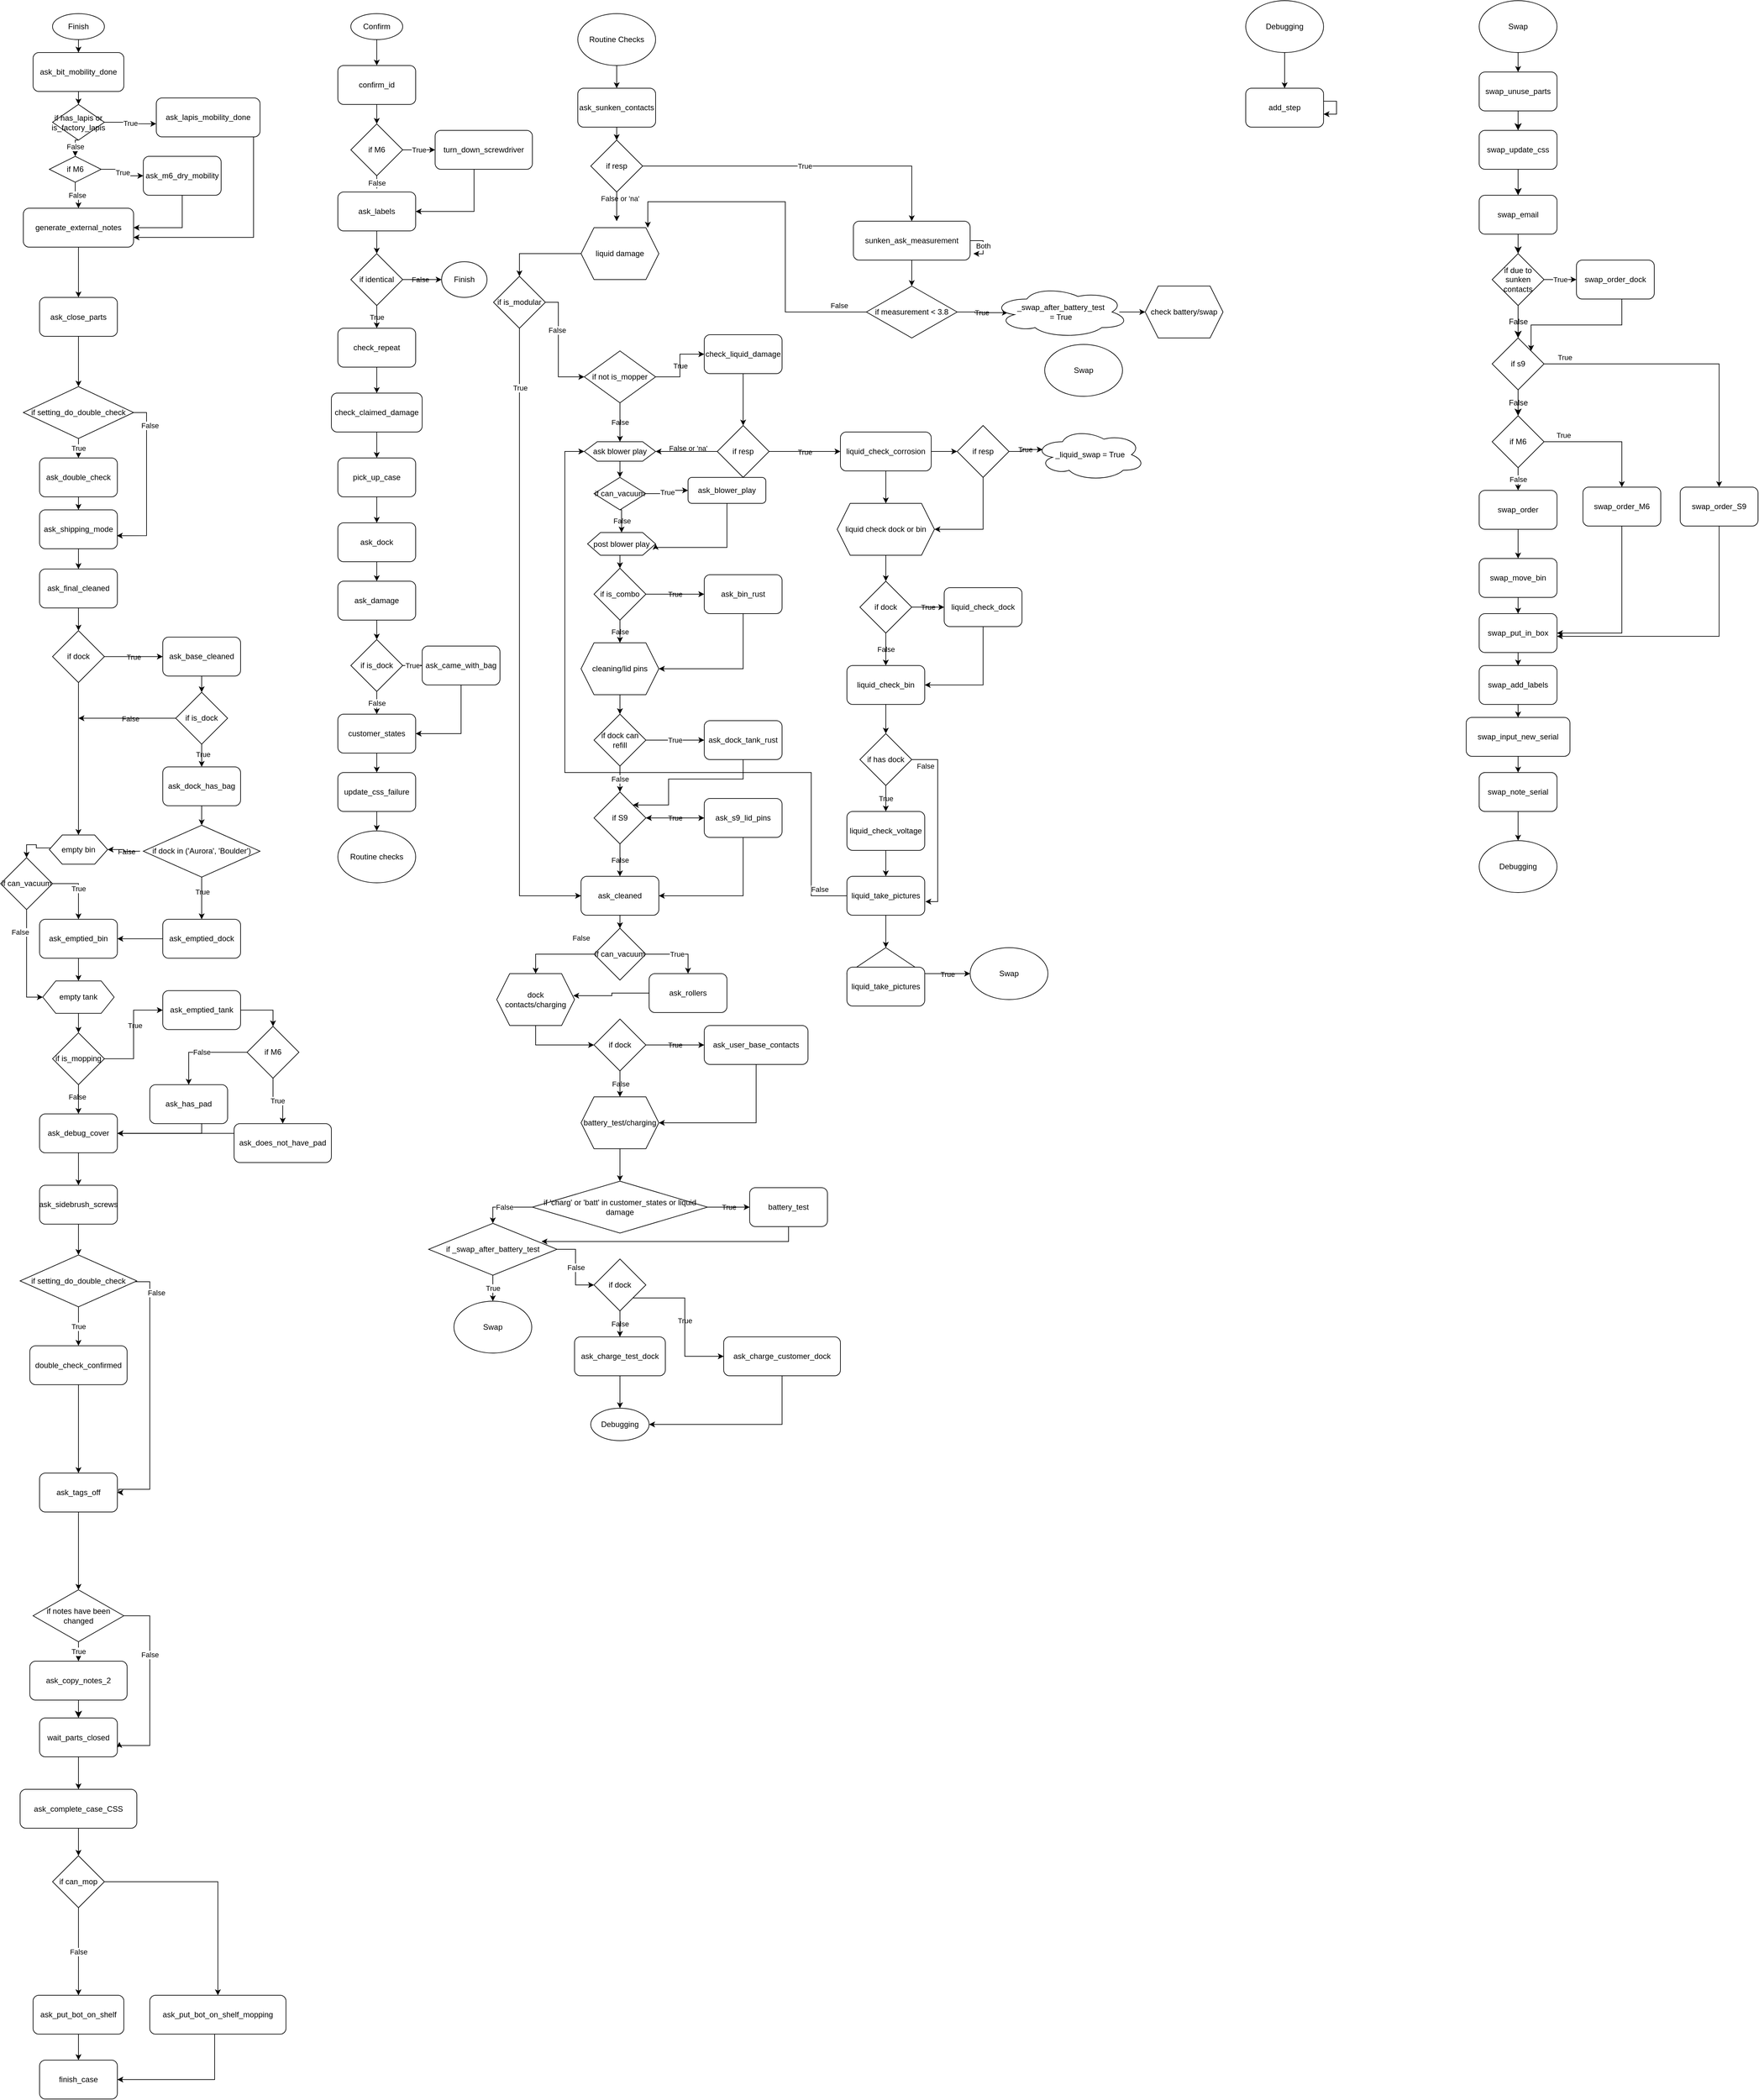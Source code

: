 <mxfile version="26.0.9">
  <diagram id="C5RBs43oDa-KdzZeNtuy" name="Page-1">
    <mxGraphModel dx="796" dy="1507" grid="1" gridSize="10" guides="1" tooltips="1" connect="1" arrows="1" fold="1" page="1" pageScale="1" pageWidth="3000" pageHeight="3000" math="0" shadow="0">
      <root>
        <mxCell id="WIyWlLk6GJQsqaUBKTNV-0" />
        <mxCell id="WIyWlLk6GJQsqaUBKTNV-1" parent="WIyWlLk6GJQsqaUBKTNV-0" />
        <mxCell id="YPjIWQZWxmA1oh4F8OOP-9" style="edgeStyle=orthogonalEdgeStyle;rounded=0;orthogonalLoop=1;jettySize=auto;html=1;entryX=0.5;entryY=0;entryDx=0;entryDy=0;" parent="WIyWlLk6GJQsqaUBKTNV-1" source="4TRNi6pCDRtCIutJIhP7-0" target="by09u7J7J3zAaNDgYdJO-0" edge="1">
          <mxGeometry relative="1" as="geometry" />
        </mxCell>
        <mxCell id="4TRNi6pCDRtCIutJIhP7-0" value="Finish" style="ellipse;whiteSpace=wrap;html=1;labelBackgroundColor=none;" parent="WIyWlLk6GJQsqaUBKTNV-1" vertex="1">
          <mxGeometry x="100" y="50" width="80" height="40" as="geometry" />
        </mxCell>
        <mxCell id="4TRNi6pCDRtCIutJIhP7-30" style="edgeStyle=orthogonalEdgeStyle;rounded=0;orthogonalLoop=1;jettySize=auto;html=1;labelBackgroundColor=none;fontColor=default;" parent="WIyWlLk6GJQsqaUBKTNV-1" source="4TRNi6pCDRtCIutJIhP7-1" target="4TRNi6pCDRtCIutJIhP7-29" edge="1">
          <mxGeometry relative="1" as="geometry" />
        </mxCell>
        <mxCell id="4TRNi6pCDRtCIutJIhP7-1" value="ask_final_cleaned" style="rounded=1;whiteSpace=wrap;html=1;labelBackgroundColor=none;" parent="WIyWlLk6GJQsqaUBKTNV-1" vertex="1">
          <mxGeometry x="80" y="906.25" width="120" height="60" as="geometry" />
        </mxCell>
        <mxCell id="4TRNi6pCDRtCIutJIhP7-37" style="edgeStyle=orthogonalEdgeStyle;rounded=0;orthogonalLoop=1;jettySize=auto;html=1;entryX=0.5;entryY=0;entryDx=0;entryDy=0;labelBackgroundColor=none;fontColor=default;" parent="WIyWlLk6GJQsqaUBKTNV-1" source="4TRNi6pCDRtCIutJIhP7-3" target="4TRNi6pCDRtCIutJIhP7-36" edge="1">
          <mxGeometry relative="1" as="geometry" />
        </mxCell>
        <mxCell id="4TRNi6pCDRtCIutJIhP7-3" value="ask_base_cleaned" style="rounded=1;whiteSpace=wrap;html=1;labelBackgroundColor=none;" parent="WIyWlLk6GJQsqaUBKTNV-1" vertex="1">
          <mxGeometry x="270" y="1011.25" width="120" height="60" as="geometry" />
        </mxCell>
        <mxCell id="4TRNi6pCDRtCIutJIhP7-43" style="edgeStyle=orthogonalEdgeStyle;rounded=0;orthogonalLoop=1;jettySize=auto;html=1;entryX=0.5;entryY=0;entryDx=0;entryDy=0;labelBackgroundColor=none;fontColor=default;" parent="WIyWlLk6GJQsqaUBKTNV-1" source="4TRNi6pCDRtCIutJIhP7-5" edge="1">
          <mxGeometry relative="1" as="geometry">
            <mxPoint x="330" y="1301.25" as="targetPoint" />
          </mxGeometry>
        </mxCell>
        <mxCell id="4TRNi6pCDRtCIutJIhP7-5" value="ask_dock_has_bag" style="rounded=1;whiteSpace=wrap;html=1;labelBackgroundColor=none;" parent="WIyWlLk6GJQsqaUBKTNV-1" vertex="1">
          <mxGeometry x="270" y="1211.25" width="120" height="60" as="geometry" />
        </mxCell>
        <mxCell id="4TRNi6pCDRtCIutJIhP7-57" style="edgeStyle=orthogonalEdgeStyle;rounded=0;orthogonalLoop=1;jettySize=auto;html=1;entryX=0.5;entryY=0;entryDx=0;entryDy=0;labelBackgroundColor=none;fontColor=default;" parent="WIyWlLk6GJQsqaUBKTNV-1" source="4TRNi6pCDRtCIutJIhP7-6" target="YPjIWQZWxmA1oh4F8OOP-59" edge="1">
          <mxGeometry relative="1" as="geometry" />
        </mxCell>
        <mxCell id="4TRNi6pCDRtCIutJIhP7-6" value="ask_emptied_tank" style="rounded=1;whiteSpace=wrap;html=1;labelBackgroundColor=none;" parent="WIyWlLk6GJQsqaUBKTNV-1" vertex="1">
          <mxGeometry x="270" y="1556.25" width="120" height="60" as="geometry" />
        </mxCell>
        <mxCell id="4TRNi6pCDRtCIutJIhP7-26" style="edgeStyle=orthogonalEdgeStyle;rounded=0;orthogonalLoop=1;jettySize=auto;html=1;entryX=1;entryY=0.5;entryDx=0;entryDy=0;labelBackgroundColor=none;fontColor=default;exitX=0;exitY=0.5;exitDx=0;exitDy=0;" parent="WIyWlLk6GJQsqaUBKTNV-1" source="4TRNi6pCDRtCIutJIhP7-7" target="4TRNi6pCDRtCIutJIhP7-25" edge="1">
          <mxGeometry relative="1" as="geometry" />
        </mxCell>
        <mxCell id="4TRNi6pCDRtCIutJIhP7-7" value="ask_emptied_dock" style="rounded=1;whiteSpace=wrap;html=1;labelBackgroundColor=none;" parent="WIyWlLk6GJQsqaUBKTNV-1" vertex="1">
          <mxGeometry x="270" y="1446.25" width="120" height="60" as="geometry" />
        </mxCell>
        <mxCell id="4TRNi6pCDRtCIutJIhP7-8" value="ask_debug_cover" style="rounded=1;whiteSpace=wrap;html=1;labelBackgroundColor=none;" parent="WIyWlLk6GJQsqaUBKTNV-1" vertex="1">
          <mxGeometry x="80" y="1746.25" width="120" height="60" as="geometry" />
        </mxCell>
        <mxCell id="4TRNi6pCDRtCIutJIhP7-58" style="edgeStyle=orthogonalEdgeStyle;rounded=0;orthogonalLoop=1;jettySize=auto;html=1;entryX=1;entryY=0.5;entryDx=0;entryDy=0;labelBackgroundColor=none;fontColor=default;" parent="WIyWlLk6GJQsqaUBKTNV-1" source="4TRNi6pCDRtCIutJIhP7-9" target="4TRNi6pCDRtCIutJIhP7-8" edge="1">
          <mxGeometry relative="1" as="geometry">
            <Array as="points">
              <mxPoint x="330" y="1776.25" />
            </Array>
          </mxGeometry>
        </mxCell>
        <mxCell id="4TRNi6pCDRtCIutJIhP7-9" value="ask_has_pad" style="rounded=1;whiteSpace=wrap;html=1;labelBackgroundColor=none;" parent="WIyWlLk6GJQsqaUBKTNV-1" vertex="1">
          <mxGeometry x="250" y="1701.25" width="120" height="60" as="geometry" />
        </mxCell>
        <mxCell id="4TRNi6pCDRtCIutJIhP7-68" style="edgeStyle=orthogonalEdgeStyle;rounded=0;orthogonalLoop=1;jettySize=auto;html=1;entryX=0.5;entryY=0;entryDx=0;entryDy=0;labelBackgroundColor=none;fontColor=default;" parent="WIyWlLk6GJQsqaUBKTNV-1" source="4TRNi6pCDRtCIutJIhP7-8" target="4TRNi6pCDRtCIutJIhP7-67" edge="1">
          <mxGeometry relative="1" as="geometry">
            <mxPoint x="140" y="1916.25" as="sourcePoint" />
          </mxGeometry>
        </mxCell>
        <mxCell id="YPjIWQZWxmA1oh4F8OOP-10" style="edgeStyle=orthogonalEdgeStyle;rounded=0;orthogonalLoop=1;jettySize=auto;html=1;" parent="WIyWlLk6GJQsqaUBKTNV-1" source="4TRNi6pCDRtCIutJIhP7-13" target="4TRNi6pCDRtCIutJIhP7-1" edge="1">
          <mxGeometry relative="1" as="geometry" />
        </mxCell>
        <mxCell id="4TRNi6pCDRtCIutJIhP7-12" value="ask_double_check" style="rounded=1;whiteSpace=wrap;html=1;labelBackgroundColor=none;" parent="WIyWlLk6GJQsqaUBKTNV-1" vertex="1">
          <mxGeometry x="80" y="735" width="120" height="60" as="geometry" />
        </mxCell>
        <mxCell id="pERgeG-NBUjvUuYuyOd--8" style="edgeStyle=orthogonalEdgeStyle;rounded=0;orthogonalLoop=1;jettySize=auto;html=1;entryX=0.5;entryY=0;entryDx=0;entryDy=0;" edge="1" parent="WIyWlLk6GJQsqaUBKTNV-1" source="4TRNi6pCDRtCIutJIhP7-15" target="YPjIWQZWxmA1oh4F8OOP-14">
          <mxGeometry relative="1" as="geometry" />
        </mxCell>
        <mxCell id="4TRNi6pCDRtCIutJIhP7-15" value="ask_tags_off" style="rounded=1;whiteSpace=wrap;html=1;labelBackgroundColor=none;" parent="WIyWlLk6GJQsqaUBKTNV-1" vertex="1">
          <mxGeometry x="80" y="2300" width="120" height="60" as="geometry" />
        </mxCell>
        <mxCell id="4TRNi6pCDRtCIutJIhP7-193" style="edgeStyle=orthogonalEdgeStyle;rounded=0;orthogonalLoop=1;jettySize=auto;html=1;entryX=0.5;entryY=0;entryDx=0;entryDy=0;labelBackgroundColor=none;fontColor=default;" parent="WIyWlLk6GJQsqaUBKTNV-1" source="4TRNi6pCDRtCIutJIhP7-17" target="4TRNi6pCDRtCIutJIhP7-192" edge="1">
          <mxGeometry relative="1" as="geometry" />
        </mxCell>
        <mxCell id="4TRNi6pCDRtCIutJIhP7-17" value="ask_put_bot_on_shelf" style="rounded=1;whiteSpace=wrap;html=1;labelBackgroundColor=none;" parent="WIyWlLk6GJQsqaUBKTNV-1" vertex="1">
          <mxGeometry x="70" y="3105" width="140" height="60" as="geometry" />
        </mxCell>
        <mxCell id="RLRDXqjsHfM8Xnnao1ib-4" style="edgeStyle=orthogonalEdgeStyle;rounded=0;orthogonalLoop=1;jettySize=auto;html=1;entryX=0.5;entryY=0;entryDx=0;entryDy=0;exitX=0.5;exitY=1;exitDx=0;exitDy=0;" parent="WIyWlLk6GJQsqaUBKTNV-1" source="4TRNi6pCDRtCIutJIhP7-18" target="RLRDXqjsHfM8Xnnao1ib-3" edge="1">
          <mxGeometry relative="1" as="geometry">
            <mxPoint x="140" y="2850" as="sourcePoint" />
          </mxGeometry>
        </mxCell>
        <mxCell id="4TRNi6pCDRtCIutJIhP7-18" value="ask_complete_case_CSS" style="rounded=1;whiteSpace=wrap;html=1;labelBackgroundColor=none;" parent="WIyWlLk6GJQsqaUBKTNV-1" vertex="1">
          <mxGeometry x="50" y="2787.5" width="180" height="60" as="geometry" />
        </mxCell>
        <mxCell id="4TRNi6pCDRtCIutJIhP7-50" style="edgeStyle=orthogonalEdgeStyle;rounded=0;orthogonalLoop=1;jettySize=auto;html=1;labelBackgroundColor=none;fontColor=default;entryX=0.5;entryY=0;entryDx=0;entryDy=0;" parent="WIyWlLk6GJQsqaUBKTNV-1" source="4TRNi6pCDRtCIutJIhP7-25" target="g3EVMuYso_FqyBGCc2nE-64" edge="1">
          <mxGeometry relative="1" as="geometry">
            <mxPoint x="140" y="1546.25" as="targetPoint" />
          </mxGeometry>
        </mxCell>
        <mxCell id="4TRNi6pCDRtCIutJIhP7-25" value="ask_emptied_bin" style="rounded=1;whiteSpace=wrap;html=1;labelBackgroundColor=none;" parent="WIyWlLk6GJQsqaUBKTNV-1" vertex="1">
          <mxGeometry x="80" y="1446.25" width="120" height="60" as="geometry" />
        </mxCell>
        <mxCell id="4TRNi6pCDRtCIutJIhP7-32" style="edgeStyle=orthogonalEdgeStyle;rounded=0;orthogonalLoop=1;jettySize=auto;html=1;labelBackgroundColor=none;fontColor=default;" parent="WIyWlLk6GJQsqaUBKTNV-1" source="4TRNi6pCDRtCIutJIhP7-29" target="4TRNi6pCDRtCIutJIhP7-3" edge="1">
          <mxGeometry relative="1" as="geometry" />
        </mxCell>
        <mxCell id="4TRNi6pCDRtCIutJIhP7-33" value="True" style="edgeLabel;html=1;align=center;verticalAlign=middle;resizable=0;points=[];labelBackgroundColor=none;" parent="4TRNi6pCDRtCIutJIhP7-32" vertex="1" connectable="0">
          <mxGeometry relative="1" as="geometry">
            <mxPoint as="offset" />
          </mxGeometry>
        </mxCell>
        <mxCell id="4TRNi6pCDRtCIutJIhP7-34" style="edgeStyle=orthogonalEdgeStyle;rounded=0;orthogonalLoop=1;jettySize=auto;html=1;labelBackgroundColor=none;fontColor=default;entryX=0.5;entryY=0;entryDx=0;entryDy=0;" parent="WIyWlLk6GJQsqaUBKTNV-1" source="4TRNi6pCDRtCIutJIhP7-29" target="g3EVMuYso_FqyBGCc2nE-66" edge="1">
          <mxGeometry relative="1" as="geometry">
            <mxPoint x="140" y="1266.25" as="targetPoint" />
          </mxGeometry>
        </mxCell>
        <mxCell id="4TRNi6pCDRtCIutJIhP7-35" value="False" style="edgeLabel;html=1;align=center;verticalAlign=middle;resizable=0;points=[];labelBackgroundColor=none;" parent="4TRNi6pCDRtCIutJIhP7-34" vertex="1" connectable="0">
          <mxGeometry x="-0.265" y="5" relative="1" as="geometry">
            <mxPoint x="5" y="-114" as="offset" />
          </mxGeometry>
        </mxCell>
        <mxCell id="4TRNi6pCDRtCIutJIhP7-29" value="if dock" style="rhombus;whiteSpace=wrap;html=1;labelBackgroundColor=none;" parent="WIyWlLk6GJQsqaUBKTNV-1" vertex="1">
          <mxGeometry x="100" y="1001.25" width="80" height="80" as="geometry" />
        </mxCell>
        <mxCell id="4TRNi6pCDRtCIutJIhP7-38" style="edgeStyle=orthogonalEdgeStyle;rounded=0;orthogonalLoop=1;jettySize=auto;html=1;entryX=0.5;entryY=0;entryDx=0;entryDy=0;labelBackgroundColor=none;fontColor=default;" parent="WIyWlLk6GJQsqaUBKTNV-1" source="4TRNi6pCDRtCIutJIhP7-36" target="4TRNi6pCDRtCIutJIhP7-5" edge="1">
          <mxGeometry relative="1" as="geometry" />
        </mxCell>
        <mxCell id="4TRNi6pCDRtCIutJIhP7-39" value="True" style="edgeLabel;html=1;align=center;verticalAlign=middle;resizable=0;points=[];labelBackgroundColor=none;" parent="4TRNi6pCDRtCIutJIhP7-38" vertex="1" connectable="0">
          <mxGeometry x="0.111" y="2" relative="1" as="geometry">
            <mxPoint as="offset" />
          </mxGeometry>
        </mxCell>
        <mxCell id="4TRNi6pCDRtCIutJIhP7-40" style="edgeStyle=orthogonalEdgeStyle;rounded=0;orthogonalLoop=1;jettySize=auto;html=1;labelBackgroundColor=none;fontColor=default;" parent="WIyWlLk6GJQsqaUBKTNV-1" source="4TRNi6pCDRtCIutJIhP7-36" edge="1">
          <mxGeometry relative="1" as="geometry">
            <mxPoint x="140" y="1136.25" as="targetPoint" />
          </mxGeometry>
        </mxCell>
        <mxCell id="4TRNi6pCDRtCIutJIhP7-41" value="False" style="edgeLabel;html=1;align=center;verticalAlign=middle;resizable=0;points=[];labelBackgroundColor=none;" parent="4TRNi6pCDRtCIutJIhP7-40" vertex="1" connectable="0">
          <mxGeometry x="-0.429" y="-2" relative="1" as="geometry">
            <mxPoint x="-27" y="2" as="offset" />
          </mxGeometry>
        </mxCell>
        <mxCell id="4TRNi6pCDRtCIutJIhP7-36" value="if is_dock" style="rhombus;whiteSpace=wrap;html=1;labelBackgroundColor=none;" parent="WIyWlLk6GJQsqaUBKTNV-1" vertex="1">
          <mxGeometry x="290" y="1096.25" width="80" height="80" as="geometry" />
        </mxCell>
        <mxCell id="4TRNi6pCDRtCIutJIhP7-44" style="edgeStyle=orthogonalEdgeStyle;rounded=0;orthogonalLoop=1;jettySize=auto;html=1;entryX=0.5;entryY=0;entryDx=0;entryDy=0;labelBackgroundColor=none;fontColor=default;exitX=0.5;exitY=1;exitDx=0;exitDy=0;" parent="WIyWlLk6GJQsqaUBKTNV-1" source="g3EVMuYso_FqyBGCc2nE-0" target="4TRNi6pCDRtCIutJIhP7-7" edge="1">
          <mxGeometry relative="1" as="geometry">
            <mxPoint x="330" y="1376.25" as="sourcePoint" />
          </mxGeometry>
        </mxCell>
        <mxCell id="4TRNi6pCDRtCIutJIhP7-46" value="True" style="edgeLabel;html=1;align=center;verticalAlign=middle;resizable=0;points=[];labelBackgroundColor=none;" parent="4TRNi6pCDRtCIutJIhP7-44" vertex="1" connectable="0">
          <mxGeometry x="-0.323" y="1" relative="1" as="geometry">
            <mxPoint as="offset" />
          </mxGeometry>
        </mxCell>
        <mxCell id="4TRNi6pCDRtCIutJIhP7-45" style="edgeStyle=orthogonalEdgeStyle;rounded=0;orthogonalLoop=1;jettySize=auto;html=1;labelBackgroundColor=none;fontColor=default;entryX=1;entryY=0.5;entryDx=0;entryDy=0;" parent="WIyWlLk6GJQsqaUBKTNV-1" target="g3EVMuYso_FqyBGCc2nE-66" edge="1">
          <mxGeometry relative="1" as="geometry">
            <mxPoint x="140" y="1341.25" as="targetPoint" />
            <mxPoint x="235" y="1341.25" as="sourcePoint" />
          </mxGeometry>
        </mxCell>
        <mxCell id="4TRNi6pCDRtCIutJIhP7-47" value="False" style="edgeLabel;html=1;align=center;verticalAlign=middle;resizable=0;points=[];labelBackgroundColor=none;" parent="4TRNi6pCDRtCIutJIhP7-45" vertex="1" connectable="0">
          <mxGeometry x="-0.33" relative="1" as="geometry">
            <mxPoint x="-3" as="offset" />
          </mxGeometry>
        </mxCell>
        <mxCell id="4TRNi6pCDRtCIutJIhP7-52" value="``" style="edgeStyle=orthogonalEdgeStyle;rounded=0;orthogonalLoop=1;jettySize=auto;html=1;entryX=0;entryY=0.5;entryDx=0;entryDy=0;labelBackgroundColor=none;fontColor=default;" parent="WIyWlLk6GJQsqaUBKTNV-1" source="4TRNi6pCDRtCIutJIhP7-48" target="4TRNi6pCDRtCIutJIhP7-6" edge="1">
          <mxGeometry relative="1" as="geometry" />
        </mxCell>
        <mxCell id="4TRNi6pCDRtCIutJIhP7-53" value="True" style="edgeLabel;html=1;align=center;verticalAlign=middle;resizable=0;points=[];labelBackgroundColor=none;" parent="4TRNi6pCDRtCIutJIhP7-52" vertex="1" connectable="0">
          <mxGeometry x="0.178" y="-2" relative="1" as="geometry">
            <mxPoint as="offset" />
          </mxGeometry>
        </mxCell>
        <mxCell id="4TRNi6pCDRtCIutJIhP7-54" style="edgeStyle=orthogonalEdgeStyle;rounded=0;orthogonalLoop=1;jettySize=auto;html=1;entryX=0.5;entryY=0;entryDx=0;entryDy=0;labelBackgroundColor=none;fontColor=default;" parent="WIyWlLk6GJQsqaUBKTNV-1" source="4TRNi6pCDRtCIutJIhP7-48" target="4TRNi6pCDRtCIutJIhP7-8" edge="1">
          <mxGeometry relative="1" as="geometry" />
        </mxCell>
        <mxCell id="4TRNi6pCDRtCIutJIhP7-55" value="False" style="edgeLabel;html=1;align=center;verticalAlign=middle;resizable=0;points=[];labelBackgroundColor=none;" parent="4TRNi6pCDRtCIutJIhP7-54" vertex="1" connectable="0">
          <mxGeometry x="-0.167" y="-2" relative="1" as="geometry">
            <mxPoint as="offset" />
          </mxGeometry>
        </mxCell>
        <mxCell id="4TRNi6pCDRtCIutJIhP7-48" value="if is_mopping" style="rhombus;whiteSpace=wrap;html=1;labelBackgroundColor=none;" parent="WIyWlLk6GJQsqaUBKTNV-1" vertex="1">
          <mxGeometry x="100" y="1621.25" width="80" height="80" as="geometry" />
        </mxCell>
        <mxCell id="pwLWd-mjAGraBpHTUjHC-10" value="" style="edgeStyle=orthogonalEdgeStyle;rounded=0;orthogonalLoop=1;jettySize=auto;html=1;" parent="WIyWlLk6GJQsqaUBKTNV-1" source="4TRNi6pCDRtCIutJIhP7-67" target="pwLWd-mjAGraBpHTUjHC-7" edge="1">
          <mxGeometry relative="1" as="geometry" />
        </mxCell>
        <mxCell id="4TRNi6pCDRtCIutJIhP7-67" value="ask_sidebrush_screws" style="rounded=1;whiteSpace=wrap;html=1;labelBackgroundColor=none;" parent="WIyWlLk6GJQsqaUBKTNV-1" vertex="1">
          <mxGeometry x="80" y="1856.25" width="120" height="60" as="geometry" />
        </mxCell>
        <mxCell id="Y3o4zUVy-MV-adPHcKIv-2" style="edgeStyle=orthogonalEdgeStyle;rounded=0;orthogonalLoop=1;jettySize=auto;html=1;entryX=0.5;entryY=0;entryDx=0;entryDy=0;labelBackgroundColor=none;fontColor=default;" parent="WIyWlLk6GJQsqaUBKTNV-1" source="4TRNi6pCDRtCIutJIhP7-70" target="Y3o4zUVy-MV-adPHcKIv-0" edge="1">
          <mxGeometry relative="1" as="geometry" />
        </mxCell>
        <mxCell id="4TRNi6pCDRtCIutJIhP7-70" value="Confirm" style="ellipse;whiteSpace=wrap;html=1;labelBackgroundColor=none;" parent="WIyWlLk6GJQsqaUBKTNV-1" vertex="1">
          <mxGeometry x="560" y="50" width="80" height="40" as="geometry" />
        </mxCell>
        <mxCell id="4TRNi6pCDRtCIutJIhP7-74" style="edgeStyle=orthogonalEdgeStyle;rounded=0;orthogonalLoop=1;jettySize=auto;html=1;labelBackgroundColor=none;fontColor=default;" parent="WIyWlLk6GJQsqaUBKTNV-1" source="4TRNi6pCDRtCIutJIhP7-71" target="4TRNi6pCDRtCIutJIhP7-73" edge="1">
          <mxGeometry relative="1" as="geometry" />
        </mxCell>
        <mxCell id="4TRNi6pCDRtCIutJIhP7-71" value="ask_labels" style="rounded=1;whiteSpace=wrap;html=1;labelBackgroundColor=none;" parent="WIyWlLk6GJQsqaUBKTNV-1" vertex="1">
          <mxGeometry x="540" y="325" width="120" height="60" as="geometry" />
        </mxCell>
        <mxCell id="4TRNi6pCDRtCIutJIhP7-76" style="edgeStyle=orthogonalEdgeStyle;rounded=0;orthogonalLoop=1;jettySize=auto;html=1;entryX=0;entryY=0.5;entryDx=0;entryDy=0;labelBackgroundColor=none;fontColor=default;" parent="WIyWlLk6GJQsqaUBKTNV-1" source="4TRNi6pCDRtCIutJIhP7-73" edge="1">
          <mxGeometry relative="1" as="geometry">
            <mxPoint x="700" y="460" as="targetPoint" />
          </mxGeometry>
        </mxCell>
        <mxCell id="4TRNi6pCDRtCIutJIhP7-77" value="False" style="edgeLabel;html=1;align=center;verticalAlign=middle;resizable=0;points=[];labelBackgroundColor=none;" parent="4TRNi6pCDRtCIutJIhP7-76" vertex="1" connectable="0">
          <mxGeometry x="-0.1" relative="1" as="geometry">
            <mxPoint as="offset" />
          </mxGeometry>
        </mxCell>
        <mxCell id="4TRNi6pCDRtCIutJIhP7-79" value="True" style="edgeStyle=orthogonalEdgeStyle;rounded=0;orthogonalLoop=1;jettySize=auto;html=1;entryX=0.5;entryY=0;entryDx=0;entryDy=0;labelBackgroundColor=none;fontColor=default;" parent="WIyWlLk6GJQsqaUBKTNV-1" source="4TRNi6pCDRtCIutJIhP7-73" target="4TRNi6pCDRtCIutJIhP7-78" edge="1">
          <mxGeometry relative="1" as="geometry" />
        </mxCell>
        <mxCell id="4TRNi6pCDRtCIutJIhP7-73" value="if identical" style="rhombus;whiteSpace=wrap;html=1;labelBackgroundColor=none;" parent="WIyWlLk6GJQsqaUBKTNV-1" vertex="1">
          <mxGeometry x="560" y="420" width="80" height="80" as="geometry" />
        </mxCell>
        <mxCell id="4TRNi6pCDRtCIutJIhP7-81" style="edgeStyle=orthogonalEdgeStyle;rounded=0;orthogonalLoop=1;jettySize=auto;html=1;entryX=0.5;entryY=0;entryDx=0;entryDy=0;labelBackgroundColor=none;fontColor=default;" parent="WIyWlLk6GJQsqaUBKTNV-1" source="4TRNi6pCDRtCIutJIhP7-78" target="4TRNi6pCDRtCIutJIhP7-80" edge="1">
          <mxGeometry relative="1" as="geometry" />
        </mxCell>
        <mxCell id="4TRNi6pCDRtCIutJIhP7-78" value="check_repeat" style="rounded=1;whiteSpace=wrap;html=1;labelBackgroundColor=none;" parent="WIyWlLk6GJQsqaUBKTNV-1" vertex="1">
          <mxGeometry x="540" y="535" width="120" height="60" as="geometry" />
        </mxCell>
        <mxCell id="4TRNi6pCDRtCIutJIhP7-83" style="edgeStyle=orthogonalEdgeStyle;rounded=0;orthogonalLoop=1;jettySize=auto;html=1;entryX=0.5;entryY=0;entryDx=0;entryDy=0;labelBackgroundColor=none;fontColor=default;" parent="WIyWlLk6GJQsqaUBKTNV-1" source="4TRNi6pCDRtCIutJIhP7-80" target="4TRNi6pCDRtCIutJIhP7-82" edge="1">
          <mxGeometry relative="1" as="geometry" />
        </mxCell>
        <mxCell id="4TRNi6pCDRtCIutJIhP7-80" value="check_claimed_damage" style="rounded=1;whiteSpace=wrap;html=1;labelBackgroundColor=none;" parent="WIyWlLk6GJQsqaUBKTNV-1" vertex="1">
          <mxGeometry x="530" y="635" width="140" height="60" as="geometry" />
        </mxCell>
        <mxCell id="4TRNi6pCDRtCIutJIhP7-86" style="edgeStyle=orthogonalEdgeStyle;rounded=0;orthogonalLoop=1;jettySize=auto;html=1;entryX=0.5;entryY=0;entryDx=0;entryDy=0;labelBackgroundColor=none;fontColor=default;" parent="WIyWlLk6GJQsqaUBKTNV-1" source="4TRNi6pCDRtCIutJIhP7-82" target="4TRNi6pCDRtCIutJIhP7-84" edge="1">
          <mxGeometry relative="1" as="geometry" />
        </mxCell>
        <mxCell id="4TRNi6pCDRtCIutJIhP7-82" value="pick_up_case" style="rounded=1;whiteSpace=wrap;html=1;labelBackgroundColor=none;" parent="WIyWlLk6GJQsqaUBKTNV-1" vertex="1">
          <mxGeometry x="540" y="735" width="120" height="60" as="geometry" />
        </mxCell>
        <mxCell id="4TRNi6pCDRtCIutJIhP7-88" style="edgeStyle=orthogonalEdgeStyle;rounded=0;orthogonalLoop=1;jettySize=auto;html=1;labelBackgroundColor=none;fontColor=default;" parent="WIyWlLk6GJQsqaUBKTNV-1" source="4TRNi6pCDRtCIutJIhP7-84" target="4TRNi6pCDRtCIutJIhP7-87" edge="1">
          <mxGeometry relative="1" as="geometry" />
        </mxCell>
        <mxCell id="4TRNi6pCDRtCIutJIhP7-84" value="ask_dock" style="rounded=1;whiteSpace=wrap;html=1;labelBackgroundColor=none;" parent="WIyWlLk6GJQsqaUBKTNV-1" vertex="1">
          <mxGeometry x="540" y="835" width="120" height="60" as="geometry" />
        </mxCell>
        <mxCell id="YPjIWQZWxmA1oh4F8OOP-1" style="edgeStyle=orthogonalEdgeStyle;rounded=0;orthogonalLoop=1;jettySize=auto;html=1;" parent="WIyWlLk6GJQsqaUBKTNV-1" source="4TRNi6pCDRtCIutJIhP7-87" target="YPjIWQZWxmA1oh4F8OOP-0" edge="1">
          <mxGeometry relative="1" as="geometry" />
        </mxCell>
        <mxCell id="4TRNi6pCDRtCIutJIhP7-87" value="ask_damage" style="rounded=1;whiteSpace=wrap;html=1;labelBackgroundColor=none;" parent="WIyWlLk6GJQsqaUBKTNV-1" vertex="1">
          <mxGeometry x="540" y="925" width="120" height="60" as="geometry" />
        </mxCell>
        <mxCell id="Y3o4zUVy-MV-adPHcKIv-4" style="edgeStyle=orthogonalEdgeStyle;rounded=0;orthogonalLoop=1;jettySize=auto;html=1;labelBackgroundColor=none;fontColor=default;" parent="WIyWlLk6GJQsqaUBKTNV-1" source="4TRNi6pCDRtCIutJIhP7-89" target="Y3o4zUVy-MV-adPHcKIv-3" edge="1">
          <mxGeometry relative="1" as="geometry" />
        </mxCell>
        <mxCell id="4TRNi6pCDRtCIutJIhP7-89" value="customer_states" style="rounded=1;whiteSpace=wrap;html=1;labelBackgroundColor=none;" parent="WIyWlLk6GJQsqaUBKTNV-1" vertex="1">
          <mxGeometry x="540" y="1130" width="120" height="60" as="geometry" />
        </mxCell>
        <mxCell id="4TRNi6pCDRtCIutJIhP7-91" value="Routine checks" style="ellipse;whiteSpace=wrap;html=1;labelBackgroundColor=none;" parent="WIyWlLk6GJQsqaUBKTNV-1" vertex="1">
          <mxGeometry x="540" y="1310" width="120" height="80" as="geometry" />
        </mxCell>
        <mxCell id="4TRNi6pCDRtCIutJIhP7-95" style="edgeStyle=orthogonalEdgeStyle;rounded=0;orthogonalLoop=1;jettySize=auto;html=1;labelBackgroundColor=none;fontColor=default;" parent="WIyWlLk6GJQsqaUBKTNV-1" source="4TRNi6pCDRtCIutJIhP7-93" target="4TRNi6pCDRtCIutJIhP7-94" edge="1">
          <mxGeometry relative="1" as="geometry" />
        </mxCell>
        <mxCell id="4TRNi6pCDRtCIutJIhP7-93" value="Routine Checks" style="ellipse;whiteSpace=wrap;html=1;labelBackgroundColor=none;" parent="WIyWlLk6GJQsqaUBKTNV-1" vertex="1">
          <mxGeometry x="910" y="50" width="120" height="80" as="geometry" />
        </mxCell>
        <mxCell id="g3EVMuYso_FqyBGCc2nE-35" style="edgeStyle=orthogonalEdgeStyle;rounded=0;orthogonalLoop=1;jettySize=auto;html=1;entryX=0.5;entryY=0;entryDx=0;entryDy=0;" parent="WIyWlLk6GJQsqaUBKTNV-1" source="4TRNi6pCDRtCIutJIhP7-94" target="4TRNi6pCDRtCIutJIhP7-96" edge="1">
          <mxGeometry relative="1" as="geometry" />
        </mxCell>
        <mxCell id="4TRNi6pCDRtCIutJIhP7-94" value="ask_sunken_contacts" style="rounded=1;whiteSpace=wrap;html=1;labelBackgroundColor=none;" parent="WIyWlLk6GJQsqaUBKTNV-1" vertex="1">
          <mxGeometry x="910" y="165" width="120" height="60" as="geometry" />
        </mxCell>
        <mxCell id="4TRNi6pCDRtCIutJIhP7-103" style="edgeStyle=orthogonalEdgeStyle;rounded=0;orthogonalLoop=1;jettySize=auto;html=1;labelBackgroundColor=none;fontColor=default;exitX=0.5;exitY=1;exitDx=0;exitDy=0;" parent="WIyWlLk6GJQsqaUBKTNV-1" source="4TRNi6pCDRtCIutJIhP7-96" edge="1">
          <mxGeometry relative="1" as="geometry">
            <mxPoint x="970" y="370" as="sourcePoint" />
            <mxPoint x="970" y="370" as="targetPoint" />
          </mxGeometry>
        </mxCell>
        <mxCell id="4TRNi6pCDRtCIutJIhP7-108" value="False or &#39;na&#39;" style="edgeLabel;html=1;align=center;verticalAlign=middle;resizable=0;points=[];labelBackgroundColor=none;" parent="4TRNi6pCDRtCIutJIhP7-103" vertex="1" connectable="0">
          <mxGeometry x="-0.35" y="4" relative="1" as="geometry">
            <mxPoint x="1" y="-5" as="offset" />
          </mxGeometry>
        </mxCell>
        <mxCell id="g3EVMuYso_FqyBGCc2nE-34" value="True" style="edgeStyle=orthogonalEdgeStyle;rounded=0;orthogonalLoop=1;jettySize=auto;html=1;entryX=0.5;entryY=0;entryDx=0;entryDy=0;" parent="WIyWlLk6GJQsqaUBKTNV-1" source="4TRNi6pCDRtCIutJIhP7-96" target="g3EVMuYso_FqyBGCc2nE-19" edge="1">
          <mxGeometry relative="1" as="geometry">
            <mxPoint x="1362" y="287.02" as="targetPoint" />
          </mxGeometry>
        </mxCell>
        <mxCell id="4TRNi6pCDRtCIutJIhP7-96" value="if resp" style="rhombus;whiteSpace=wrap;html=1;labelBackgroundColor=none;" parent="WIyWlLk6GJQsqaUBKTNV-1" vertex="1">
          <mxGeometry x="930" y="245" width="80" height="80" as="geometry" />
        </mxCell>
        <mxCell id="4TRNi6pCDRtCIutJIhP7-106" value="True" style="edgeStyle=orthogonalEdgeStyle;rounded=0;orthogonalLoop=1;jettySize=auto;html=1;entryX=0;entryY=0.5;entryDx=0;entryDy=0;labelBackgroundColor=none;fontColor=default;" parent="WIyWlLk6GJQsqaUBKTNV-1" source="4TRNi6pCDRtCIutJIhP7-101" target="4TRNi6pCDRtCIutJIhP7-104" edge="1">
          <mxGeometry relative="1" as="geometry" />
        </mxCell>
        <mxCell id="4TRNi6pCDRtCIutJIhP7-107" value="False" style="edgeStyle=orthogonalEdgeStyle;rounded=0;orthogonalLoop=1;jettySize=auto;html=1;entryX=0.5;entryY=0;entryDx=0;entryDy=0;labelBackgroundColor=none;fontColor=default;" parent="WIyWlLk6GJQsqaUBKTNV-1" source="4TRNi6pCDRtCIutJIhP7-101" target="YPjIWQZWxmA1oh4F8OOP-39" edge="1">
          <mxGeometry relative="1" as="geometry" />
        </mxCell>
        <mxCell id="4TRNi6pCDRtCIutJIhP7-101" value="if not is_mopper" style="rhombus;whiteSpace=wrap;html=1;labelBackgroundColor=none;" parent="WIyWlLk6GJQsqaUBKTNV-1" vertex="1">
          <mxGeometry x="920" y="570" width="110" height="80" as="geometry" />
        </mxCell>
        <mxCell id="4TRNi6pCDRtCIutJIhP7-110" style="edgeStyle=orthogonalEdgeStyle;rounded=0;orthogonalLoop=1;jettySize=auto;html=1;labelBackgroundColor=none;fontColor=default;" parent="WIyWlLk6GJQsqaUBKTNV-1" source="4TRNi6pCDRtCIutJIhP7-104" target="4TRNi6pCDRtCIutJIhP7-109" edge="1">
          <mxGeometry relative="1" as="geometry" />
        </mxCell>
        <mxCell id="4TRNi6pCDRtCIutJIhP7-104" value="check_liquid_damage" style="rounded=1;whiteSpace=wrap;html=1;labelBackgroundColor=none;" parent="WIyWlLk6GJQsqaUBKTNV-1" vertex="1">
          <mxGeometry x="1105" y="545" width="120" height="60" as="geometry" />
        </mxCell>
        <mxCell id="4TRNi6pCDRtCIutJIhP7-119" value="False" style="edgeStyle=orthogonalEdgeStyle;rounded=0;orthogonalLoop=1;jettySize=auto;html=1;entryX=0.5;entryY=0;entryDx=0;entryDy=0;labelBackgroundColor=none;fontColor=default;exitX=0.5;exitY=1;exitDx=0;exitDy=0;" parent="WIyWlLk6GJQsqaUBKTNV-1" source="YPjIWQZWxmA1oh4F8OOP-41" target="YPjIWQZWxmA1oh4F8OOP-45" edge="1">
          <mxGeometry relative="1" as="geometry" />
        </mxCell>
        <mxCell id="YPjIWQZWxmA1oh4F8OOP-50" style="edgeStyle=orthogonalEdgeStyle;rounded=0;orthogonalLoop=1;jettySize=auto;html=1;entryX=1;entryY=0.5;entryDx=0;entryDy=0;" parent="WIyWlLk6GJQsqaUBKTNV-1" source="4TRNi6pCDRtCIutJIhP7-105" target="YPjIWQZWxmA1oh4F8OOP-45" edge="1">
          <mxGeometry relative="1" as="geometry">
            <Array as="points">
              <mxPoint x="1140" y="873" />
            </Array>
          </mxGeometry>
        </mxCell>
        <mxCell id="4TRNi6pCDRtCIutJIhP7-105" value="ask_blower_play" style="rounded=1;whiteSpace=wrap;html=1;labelBackgroundColor=none;" parent="WIyWlLk6GJQsqaUBKTNV-1" vertex="1">
          <mxGeometry x="1080" y="765" width="120" height="40" as="geometry" />
        </mxCell>
        <mxCell id="4TRNi6pCDRtCIutJIhP7-111" value="True" style="edgeStyle=orthogonalEdgeStyle;rounded=0;orthogonalLoop=1;jettySize=auto;html=1;labelBackgroundColor=none;fontColor=default;" parent="WIyWlLk6GJQsqaUBKTNV-1" source="4TRNi6pCDRtCIutJIhP7-109" edge="1">
          <mxGeometry relative="1" as="geometry">
            <mxPoint x="1315" y="725" as="targetPoint" />
          </mxGeometry>
        </mxCell>
        <mxCell id="4TRNi6pCDRtCIutJIhP7-114" value="False or &#39;na&#39;" style="edgeStyle=orthogonalEdgeStyle;rounded=0;orthogonalLoop=1;jettySize=auto;html=1;entryX=1;entryY=0.5;entryDx=0;entryDy=0;labelBackgroundColor=none;fontColor=default;" parent="WIyWlLk6GJQsqaUBKTNV-1" source="4TRNi6pCDRtCIutJIhP7-109" target="YPjIWQZWxmA1oh4F8OOP-39" edge="1">
          <mxGeometry x="-0.053" y="-5" relative="1" as="geometry">
            <mxPoint as="offset" />
          </mxGeometry>
        </mxCell>
        <mxCell id="4TRNi6pCDRtCIutJIhP7-109" value="if resp" style="rhombus;whiteSpace=wrap;html=1;labelBackgroundColor=none;" parent="WIyWlLk6GJQsqaUBKTNV-1" vertex="1">
          <mxGeometry x="1125" y="685" width="80" height="80" as="geometry" />
        </mxCell>
        <mxCell id="4TRNi6pCDRtCIutJIhP7-163" style="edgeStyle=orthogonalEdgeStyle;rounded=0;orthogonalLoop=1;jettySize=auto;html=1;entryX=0.5;entryY=0;entryDx=0;entryDy=0;labelBackgroundColor=none;fontColor=default;" parent="WIyWlLk6GJQsqaUBKTNV-1" source="4TRNi6pCDRtCIutJIhP7-115" target="4TRNi6pCDRtCIutJIhP7-162" edge="1">
          <mxGeometry relative="1" as="geometry" />
        </mxCell>
        <mxCell id="4TRNi6pCDRtCIutJIhP7-177" style="edgeStyle=orthogonalEdgeStyle;rounded=0;orthogonalLoop=1;jettySize=auto;html=1;entryX=0;entryY=0.5;entryDx=0;entryDy=0;labelBackgroundColor=none;fontColor=default;" parent="WIyWlLk6GJQsqaUBKTNV-1" source="4TRNi6pCDRtCIutJIhP7-115" target="4TRNi6pCDRtCIutJIhP7-176" edge="1">
          <mxGeometry relative="1" as="geometry" />
        </mxCell>
        <mxCell id="4TRNi6pCDRtCIutJIhP7-115" value="liquid_check_corrosion" style="rounded=1;whiteSpace=wrap;html=1;labelBackgroundColor=none;" parent="WIyWlLk6GJQsqaUBKTNV-1" vertex="1">
          <mxGeometry x="1315" y="695" width="140" height="60" as="geometry" />
        </mxCell>
        <mxCell id="4TRNi6pCDRtCIutJIhP7-118" value="True" style="edgeStyle=orthogonalEdgeStyle;rounded=0;orthogonalLoop=1;jettySize=auto;html=1;entryX=0;entryY=0.5;entryDx=0;entryDy=0;labelBackgroundColor=none;fontColor=default;" parent="WIyWlLk6GJQsqaUBKTNV-1" source="4TRNi6pCDRtCIutJIhP7-116" target="4TRNi6pCDRtCIutJIhP7-117" edge="1">
          <mxGeometry relative="1" as="geometry" />
        </mxCell>
        <mxCell id="4TRNi6pCDRtCIutJIhP7-121" value="False" style="edgeStyle=orthogonalEdgeStyle;rounded=0;orthogonalLoop=1;jettySize=auto;html=1;entryX=0.5;entryY=0;entryDx=0;entryDy=0;labelBackgroundColor=none;fontColor=default;" parent="WIyWlLk6GJQsqaUBKTNV-1" source="4TRNi6pCDRtCIutJIhP7-116" target="4TRNi6pCDRtCIutJIhP7-120" edge="1">
          <mxGeometry relative="1" as="geometry" />
        </mxCell>
        <mxCell id="4TRNi6pCDRtCIutJIhP7-116" value="if is_combo" style="rhombus;whiteSpace=wrap;html=1;labelBackgroundColor=none;" parent="WIyWlLk6GJQsqaUBKTNV-1" vertex="1">
          <mxGeometry x="935" y="905" width="80" height="80" as="geometry" />
        </mxCell>
        <mxCell id="4TRNi6pCDRtCIutJIhP7-129" style="edgeStyle=orthogonalEdgeStyle;rounded=0;orthogonalLoop=1;jettySize=auto;html=1;entryX=1;entryY=0.5;entryDx=0;entryDy=0;labelBackgroundColor=none;fontColor=default;" parent="WIyWlLk6GJQsqaUBKTNV-1" source="4TRNi6pCDRtCIutJIhP7-117" target="4TRNi6pCDRtCIutJIhP7-120" edge="1">
          <mxGeometry relative="1" as="geometry">
            <Array as="points">
              <mxPoint x="1165" y="1060" />
            </Array>
          </mxGeometry>
        </mxCell>
        <mxCell id="4TRNi6pCDRtCIutJIhP7-117" value="ask_bin_rust" style="rounded=1;whiteSpace=wrap;html=1;labelBackgroundColor=none;" parent="WIyWlLk6GJQsqaUBKTNV-1" vertex="1">
          <mxGeometry x="1105" y="915" width="120" height="60" as="geometry" />
        </mxCell>
        <mxCell id="YPjIWQZWxmA1oh4F8OOP-34" style="edgeStyle=orthogonalEdgeStyle;rounded=0;orthogonalLoop=1;jettySize=auto;html=1;" parent="WIyWlLk6GJQsqaUBKTNV-1" source="4TRNi6pCDRtCIutJIhP7-120" target="YPjIWQZWxmA1oh4F8OOP-33" edge="1">
          <mxGeometry relative="1" as="geometry" />
        </mxCell>
        <mxCell id="4TRNi6pCDRtCIutJIhP7-120" value="cleaning/lid pins" style="shape=hexagon;perimeter=hexagonPerimeter2;whiteSpace=wrap;html=1;fixedSize=1;labelBackgroundColor=none;" parent="WIyWlLk6GJQsqaUBKTNV-1" vertex="1">
          <mxGeometry x="915" y="1020" width="120" height="80" as="geometry" />
        </mxCell>
        <mxCell id="4TRNi6pCDRtCIutJIhP7-126" style="edgeStyle=orthogonalEdgeStyle;rounded=0;orthogonalLoop=1;jettySize=auto;html=1;entryX=0;entryY=0.5;entryDx=0;entryDy=0;labelBackgroundColor=none;fontColor=default;" parent="WIyWlLk6GJQsqaUBKTNV-1" source="4TRNi6pCDRtCIutJIhP7-122" target="4TRNi6pCDRtCIutJIhP7-124" edge="1">
          <mxGeometry relative="1" as="geometry" />
        </mxCell>
        <mxCell id="4TRNi6pCDRtCIutJIhP7-128" value="False" style="edgeStyle=orthogonalEdgeStyle;rounded=0;orthogonalLoop=1;jettySize=auto;html=1;entryX=0.5;entryY=0;entryDx=0;entryDy=0;labelBackgroundColor=none;fontColor=default;" parent="WIyWlLk6GJQsqaUBKTNV-1" source="4TRNi6pCDRtCIutJIhP7-122" target="4TRNi6pCDRtCIutJIhP7-125" edge="1">
          <mxGeometry relative="1" as="geometry" />
        </mxCell>
        <mxCell id="4TRNi6pCDRtCIutJIhP7-122" value="if S9" style="rhombus;whiteSpace=wrap;html=1;labelBackgroundColor=none;" parent="WIyWlLk6GJQsqaUBKTNV-1" vertex="1">
          <mxGeometry x="935" y="1250" width="80" height="80" as="geometry" />
        </mxCell>
        <mxCell id="4TRNi6pCDRtCIutJIhP7-127" value="True" style="edgeStyle=orthogonalEdgeStyle;rounded=0;orthogonalLoop=1;jettySize=auto;html=1;labelBackgroundColor=none;fontColor=default;" parent="WIyWlLk6GJQsqaUBKTNV-1" source="4TRNi6pCDRtCIutJIhP7-124" target="4TRNi6pCDRtCIutJIhP7-122" edge="1">
          <mxGeometry relative="1" as="geometry" />
        </mxCell>
        <mxCell id="4TRNi6pCDRtCIutJIhP7-130" style="edgeStyle=orthogonalEdgeStyle;rounded=0;orthogonalLoop=1;jettySize=auto;html=1;entryX=1;entryY=0.5;entryDx=0;entryDy=0;labelBackgroundColor=none;fontColor=default;" parent="WIyWlLk6GJQsqaUBKTNV-1" source="4TRNi6pCDRtCIutJIhP7-124" target="4TRNi6pCDRtCIutJIhP7-125" edge="1">
          <mxGeometry relative="1" as="geometry">
            <Array as="points">
              <mxPoint x="1165" y="1410" />
            </Array>
          </mxGeometry>
        </mxCell>
        <mxCell id="4TRNi6pCDRtCIutJIhP7-124" value="ask_s9_lid_pins" style="rounded=1;whiteSpace=wrap;html=1;labelBackgroundColor=none;" parent="WIyWlLk6GJQsqaUBKTNV-1" vertex="1">
          <mxGeometry x="1105" y="1260" width="120" height="60" as="geometry" />
        </mxCell>
        <mxCell id="4TRNi6pCDRtCIutJIhP7-132" style="edgeStyle=orthogonalEdgeStyle;rounded=0;orthogonalLoop=1;jettySize=auto;html=1;labelBackgroundColor=none;fontColor=default;" parent="WIyWlLk6GJQsqaUBKTNV-1" source="4TRNi6pCDRtCIutJIhP7-125" target="YPjIWQZWxmA1oh4F8OOP-54" edge="1">
          <mxGeometry relative="1" as="geometry" />
        </mxCell>
        <mxCell id="4TRNi6pCDRtCIutJIhP7-125" value="ask_cleaned" style="rounded=1;whiteSpace=wrap;html=1;labelBackgroundColor=none;" parent="WIyWlLk6GJQsqaUBKTNV-1" vertex="1">
          <mxGeometry x="915" y="1380" width="120" height="60" as="geometry" />
        </mxCell>
        <mxCell id="4TRNi6pCDRtCIutJIhP7-136" style="edgeStyle=orthogonalEdgeStyle;rounded=0;orthogonalLoop=1;jettySize=auto;html=1;entryX=0.983;entryY=0.425;entryDx=0;entryDy=0;labelBackgroundColor=none;fontColor=default;entryPerimeter=0;" parent="WIyWlLk6GJQsqaUBKTNV-1" source="4TRNi6pCDRtCIutJIhP7-131" target="YPjIWQZWxmA1oh4F8OOP-57" edge="1">
          <mxGeometry relative="1" as="geometry" />
        </mxCell>
        <mxCell id="4TRNi6pCDRtCIutJIhP7-131" value="ask_rollers" style="rounded=1;whiteSpace=wrap;html=1;labelBackgroundColor=none;" parent="WIyWlLk6GJQsqaUBKTNV-1" vertex="1">
          <mxGeometry x="1020" y="1530" width="120" height="60" as="geometry" />
        </mxCell>
        <mxCell id="4TRNi6pCDRtCIutJIhP7-150" style="edgeStyle=orthogonalEdgeStyle;rounded=0;orthogonalLoop=1;jettySize=auto;html=1;entryX=1;entryY=0.5;entryDx=0;entryDy=0;labelBackgroundColor=none;fontColor=default;" parent="WIyWlLk6GJQsqaUBKTNV-1" source="4TRNi6pCDRtCIutJIhP7-133" target="4TRNi6pCDRtCIutJIhP7-139" edge="1">
          <mxGeometry relative="1" as="geometry">
            <Array as="points">
              <mxPoint x="1185" y="1760" />
            </Array>
          </mxGeometry>
        </mxCell>
        <mxCell id="4TRNi6pCDRtCIutJIhP7-133" value="ask_user_base_contacts" style="rounded=1;whiteSpace=wrap;html=1;labelBackgroundColor=none;" parent="WIyWlLk6GJQsqaUBKTNV-1" vertex="1">
          <mxGeometry x="1105" y="1610" width="160" height="60" as="geometry" />
        </mxCell>
        <mxCell id="4TRNi6pCDRtCIutJIhP7-135" value="True" style="edgeStyle=orthogonalEdgeStyle;rounded=0;orthogonalLoop=1;jettySize=auto;html=1;entryX=0;entryY=0.5;entryDx=0;entryDy=0;labelBackgroundColor=none;fontColor=default;" parent="WIyWlLk6GJQsqaUBKTNV-1" source="4TRNi6pCDRtCIutJIhP7-134" target="4TRNi6pCDRtCIutJIhP7-133" edge="1">
          <mxGeometry relative="1" as="geometry" />
        </mxCell>
        <mxCell id="4TRNi6pCDRtCIutJIhP7-138" value="False" style="edgeStyle=orthogonalEdgeStyle;rounded=0;orthogonalLoop=1;jettySize=auto;html=1;entryX=0.5;entryY=0;entryDx=0;entryDy=0;labelBackgroundColor=none;fontColor=default;" parent="WIyWlLk6GJQsqaUBKTNV-1" source="4TRNi6pCDRtCIutJIhP7-134" edge="1">
          <mxGeometry relative="1" as="geometry">
            <mxPoint x="975" y="1720" as="targetPoint" />
          </mxGeometry>
        </mxCell>
        <mxCell id="4TRNi6pCDRtCIutJIhP7-134" value="if dock" style="rhombus;whiteSpace=wrap;html=1;labelBackgroundColor=none;" parent="WIyWlLk6GJQsqaUBKTNV-1" vertex="1">
          <mxGeometry x="935" y="1600" width="80" height="80" as="geometry" />
        </mxCell>
        <mxCell id="4TRNi6pCDRtCIutJIhP7-149" style="edgeStyle=orthogonalEdgeStyle;rounded=0;orthogonalLoop=1;jettySize=auto;html=1;entryX=0.5;entryY=0;entryDx=0;entryDy=0;labelBackgroundColor=none;fontColor=default;" parent="WIyWlLk6GJQsqaUBKTNV-1" source="4TRNi6pCDRtCIutJIhP7-139" target="4TRNi6pCDRtCIutJIhP7-140" edge="1">
          <mxGeometry relative="1" as="geometry" />
        </mxCell>
        <mxCell id="4TRNi6pCDRtCIutJIhP7-139" value="battery_test/charging" style="shape=hexagon;perimeter=hexagonPerimeter2;whiteSpace=wrap;html=1;fixedSize=1;labelBackgroundColor=none;" parent="WIyWlLk6GJQsqaUBKTNV-1" vertex="1">
          <mxGeometry x="915" y="1720" width="120" height="80" as="geometry" />
        </mxCell>
        <mxCell id="4TRNi6pCDRtCIutJIhP7-142" value="True" style="edgeStyle=orthogonalEdgeStyle;rounded=0;orthogonalLoop=1;jettySize=auto;html=1;entryX=0;entryY=0.5;entryDx=0;entryDy=0;labelBackgroundColor=none;fontColor=default;" parent="WIyWlLk6GJQsqaUBKTNV-1" source="4TRNi6pCDRtCIutJIhP7-140" target="4TRNi6pCDRtCIutJIhP7-141" edge="1">
          <mxGeometry relative="1" as="geometry" />
        </mxCell>
        <mxCell id="YPjIWQZWxmA1oh4F8OOP-21" value="False" style="edgeStyle=orthogonalEdgeStyle;rounded=0;orthogonalLoop=1;jettySize=auto;html=1;entryX=0.5;entryY=0;entryDx=0;entryDy=0;" parent="WIyWlLk6GJQsqaUBKTNV-1" source="4TRNi6pCDRtCIutJIhP7-140" target="YPjIWQZWxmA1oh4F8OOP-20" edge="1">
          <mxGeometry relative="1" as="geometry">
            <Array as="points">
              <mxPoint x="779" y="1890" />
            </Array>
          </mxGeometry>
        </mxCell>
        <mxCell id="4TRNi6pCDRtCIutJIhP7-140" value="if &#39;charg&#39; or &#39;batt&#39; in customer_states or liquid damage" style="rhombus;whiteSpace=wrap;html=1;labelBackgroundColor=none;" parent="WIyWlLk6GJQsqaUBKTNV-1" vertex="1">
          <mxGeometry x="840" y="1850" width="270" height="80" as="geometry" />
        </mxCell>
        <mxCell id="4TRNi6pCDRtCIutJIhP7-141" value="battery_test" style="rounded=1;whiteSpace=wrap;html=1;labelBackgroundColor=none;" parent="WIyWlLk6GJQsqaUBKTNV-1" vertex="1">
          <mxGeometry x="1175" y="1860" width="120" height="60" as="geometry" />
        </mxCell>
        <mxCell id="4TRNi6pCDRtCIutJIhP7-147" value="True" style="edgeStyle=orthogonalEdgeStyle;rounded=0;orthogonalLoop=1;jettySize=auto;html=1;entryX=0;entryY=0.5;entryDx=0;entryDy=0;labelBackgroundColor=none;fontColor=default;" parent="WIyWlLk6GJQsqaUBKTNV-1" source="4TRNi6pCDRtCIutJIhP7-143" target="4TRNi6pCDRtCIutJIhP7-145" edge="1">
          <mxGeometry relative="1" as="geometry">
            <Array as="points">
              <mxPoint x="1075" y="2030" />
              <mxPoint x="1075" y="2120" />
            </Array>
          </mxGeometry>
        </mxCell>
        <mxCell id="4TRNi6pCDRtCIutJIhP7-148" value="False" style="edgeStyle=orthogonalEdgeStyle;rounded=0;orthogonalLoop=1;jettySize=auto;html=1;entryX=0.5;entryY=0;entryDx=0;entryDy=0;labelBackgroundColor=none;fontColor=default;" parent="WIyWlLk6GJQsqaUBKTNV-1" source="4TRNi6pCDRtCIutJIhP7-143" target="4TRNi6pCDRtCIutJIhP7-146" edge="1">
          <mxGeometry relative="1" as="geometry" />
        </mxCell>
        <mxCell id="4TRNi6pCDRtCIutJIhP7-143" value="if dock" style="rhombus;whiteSpace=wrap;html=1;labelBackgroundColor=none;" parent="WIyWlLk6GJQsqaUBKTNV-1" vertex="1">
          <mxGeometry x="935" y="1970" width="80" height="80" as="geometry" />
        </mxCell>
        <mxCell id="4TRNi6pCDRtCIutJIhP7-161" style="edgeStyle=orthogonalEdgeStyle;rounded=0;orthogonalLoop=1;jettySize=auto;html=1;entryX=1;entryY=0.5;entryDx=0;entryDy=0;labelBackgroundColor=none;fontColor=default;" parent="WIyWlLk6GJQsqaUBKTNV-1" source="4TRNi6pCDRtCIutJIhP7-145" target="4TRNi6pCDRtCIutJIhP7-159" edge="1">
          <mxGeometry relative="1" as="geometry">
            <Array as="points">
              <mxPoint x="1225" y="2225" />
            </Array>
          </mxGeometry>
        </mxCell>
        <mxCell id="4TRNi6pCDRtCIutJIhP7-145" value="ask_charge_customer_dock" style="rounded=1;whiteSpace=wrap;html=1;labelBackgroundColor=none;" parent="WIyWlLk6GJQsqaUBKTNV-1" vertex="1">
          <mxGeometry x="1135" y="2090" width="180" height="60" as="geometry" />
        </mxCell>
        <mxCell id="4TRNi6pCDRtCIutJIhP7-160" style="edgeStyle=orthogonalEdgeStyle;rounded=0;orthogonalLoop=1;jettySize=auto;html=1;entryX=0.5;entryY=0;entryDx=0;entryDy=0;labelBackgroundColor=none;fontColor=default;" parent="WIyWlLk6GJQsqaUBKTNV-1" source="4TRNi6pCDRtCIutJIhP7-146" target="4TRNi6pCDRtCIutJIhP7-159" edge="1">
          <mxGeometry relative="1" as="geometry" />
        </mxCell>
        <mxCell id="4TRNi6pCDRtCIutJIhP7-146" value="ask_charge_test_dock" style="rounded=1;whiteSpace=wrap;html=1;labelBackgroundColor=none;" parent="WIyWlLk6GJQsqaUBKTNV-1" vertex="1">
          <mxGeometry x="905" y="2090" width="140" height="60" as="geometry" />
        </mxCell>
        <mxCell id="4TRNi6pCDRtCIutJIhP7-159" value="Debugging" style="ellipse;whiteSpace=wrap;html=1;labelBackgroundColor=none;" parent="WIyWlLk6GJQsqaUBKTNV-1" vertex="1">
          <mxGeometry x="930" y="2200" width="90" height="50" as="geometry" />
        </mxCell>
        <mxCell id="4TRNi6pCDRtCIutJIhP7-167" style="edgeStyle=orthogonalEdgeStyle;rounded=0;orthogonalLoop=1;jettySize=auto;html=1;entryX=0.5;entryY=0;entryDx=0;entryDy=0;labelBackgroundColor=none;fontColor=default;" parent="WIyWlLk6GJQsqaUBKTNV-1" source="4TRNi6pCDRtCIutJIhP7-162" target="4TRNi6pCDRtCIutJIhP7-164" edge="1">
          <mxGeometry relative="1" as="geometry" />
        </mxCell>
        <mxCell id="4TRNi6pCDRtCIutJIhP7-162" value="liquid check dock or bin" style="shape=hexagon;perimeter=hexagonPerimeter2;whiteSpace=wrap;html=1;fixedSize=1;labelBackgroundColor=none;" parent="WIyWlLk6GJQsqaUBKTNV-1" vertex="1">
          <mxGeometry x="1310" y="805" width="150" height="80" as="geometry" />
        </mxCell>
        <mxCell id="4TRNi6pCDRtCIutJIhP7-168" value="True" style="edgeStyle=orthogonalEdgeStyle;rounded=0;orthogonalLoop=1;jettySize=auto;html=1;entryX=0;entryY=0.5;entryDx=0;entryDy=0;labelBackgroundColor=none;fontColor=default;" parent="WIyWlLk6GJQsqaUBKTNV-1" source="4TRNi6pCDRtCIutJIhP7-164" target="4TRNi6pCDRtCIutJIhP7-165" edge="1">
          <mxGeometry relative="1" as="geometry" />
        </mxCell>
        <mxCell id="4TRNi6pCDRtCIutJIhP7-169" value="False" style="edgeStyle=orthogonalEdgeStyle;rounded=0;orthogonalLoop=1;jettySize=auto;html=1;entryX=0.5;entryY=0;entryDx=0;entryDy=0;labelBackgroundColor=none;fontColor=default;" parent="WIyWlLk6GJQsqaUBKTNV-1" source="4TRNi6pCDRtCIutJIhP7-164" target="4TRNi6pCDRtCIutJIhP7-166" edge="1">
          <mxGeometry relative="1" as="geometry" />
        </mxCell>
        <mxCell id="4TRNi6pCDRtCIutJIhP7-164" value="if dock" style="rhombus;whiteSpace=wrap;html=1;labelBackgroundColor=none;" parent="WIyWlLk6GJQsqaUBKTNV-1" vertex="1">
          <mxGeometry x="1345" y="925" width="80" height="80" as="geometry" />
        </mxCell>
        <mxCell id="4TRNi6pCDRtCIutJIhP7-170" style="edgeStyle=orthogonalEdgeStyle;rounded=0;orthogonalLoop=1;jettySize=auto;html=1;entryX=1;entryY=0.5;entryDx=0;entryDy=0;labelBackgroundColor=none;fontColor=default;" parent="WIyWlLk6GJQsqaUBKTNV-1" source="4TRNi6pCDRtCIutJIhP7-165" target="4TRNi6pCDRtCIutJIhP7-166" edge="1">
          <mxGeometry relative="1" as="geometry">
            <Array as="points">
              <mxPoint x="1535" y="1085" />
            </Array>
          </mxGeometry>
        </mxCell>
        <mxCell id="4TRNi6pCDRtCIutJIhP7-165" value="liquid_check_dock" style="rounded=1;whiteSpace=wrap;html=1;labelBackgroundColor=none;" parent="WIyWlLk6GJQsqaUBKTNV-1" vertex="1">
          <mxGeometry x="1475" y="935" width="120" height="60" as="geometry" />
        </mxCell>
        <mxCell id="4TRNi6pCDRtCIutJIhP7-173" style="edgeStyle=orthogonalEdgeStyle;rounded=0;orthogonalLoop=1;jettySize=auto;html=1;entryX=0.5;entryY=0;entryDx=0;entryDy=0;labelBackgroundColor=none;fontColor=default;" parent="WIyWlLk6GJQsqaUBKTNV-1" source="pwLWd-mjAGraBpHTUjHC-24" target="4TRNi6pCDRtCIutJIhP7-171" edge="1">
          <mxGeometry relative="1" as="geometry" />
        </mxCell>
        <mxCell id="4TRNi6pCDRtCIutJIhP7-166" value="liquid_check_bin" style="rounded=1;whiteSpace=wrap;html=1;labelBackgroundColor=none;" parent="WIyWlLk6GJQsqaUBKTNV-1" vertex="1">
          <mxGeometry x="1325" y="1055" width="120" height="60" as="geometry" />
        </mxCell>
        <mxCell id="4TRNi6pCDRtCIutJIhP7-181" style="edgeStyle=orthogonalEdgeStyle;rounded=0;orthogonalLoop=1;jettySize=auto;html=1;labelBackgroundColor=none;fontColor=default;" parent="WIyWlLk6GJQsqaUBKTNV-1" source="4TRNi6pCDRtCIutJIhP7-171" target="4TRNi6pCDRtCIutJIhP7-180" edge="1">
          <mxGeometry relative="1" as="geometry" />
        </mxCell>
        <mxCell id="YPjIWQZWxmA1oh4F8OOP-32" value="" style="edgeStyle=orthogonalEdgeStyle;rounded=0;orthogonalLoop=1;jettySize=auto;html=1;" parent="WIyWlLk6GJQsqaUBKTNV-1" source="4TRNi6pCDRtCIutJIhP7-171" target="YPjIWQZWxmA1oh4F8OOP-31" edge="1">
          <mxGeometry relative="1" as="geometry" />
        </mxCell>
        <mxCell id="N_G4AyvHokrERCju8nTB-3" value="False" style="edgeStyle=orthogonalEdgeStyle;rounded=0;orthogonalLoop=1;jettySize=auto;html=1;entryX=0;entryY=0.5;entryDx=0;entryDy=0;exitX=0;exitY=0.5;exitDx=0;exitDy=0;" parent="WIyWlLk6GJQsqaUBKTNV-1" source="4TRNi6pCDRtCIutJIhP7-171" target="YPjIWQZWxmA1oh4F8OOP-39" edge="1">
          <mxGeometry x="-0.927" y="-10" relative="1" as="geometry">
            <mxPoint x="900" y="780" as="targetPoint" />
            <Array as="points">
              <mxPoint x="1270" y="1410" />
              <mxPoint x="1270" y="1220" />
              <mxPoint x="890" y="1220" />
              <mxPoint x="890" y="725" />
            </Array>
            <mxPoint as="offset" />
          </mxGeometry>
        </mxCell>
        <mxCell id="4TRNi6pCDRtCIutJIhP7-171" value="liquid_take_pictures" style="rounded=1;whiteSpace=wrap;html=1;labelBackgroundColor=none;" parent="WIyWlLk6GJQsqaUBKTNV-1" vertex="1">
          <mxGeometry x="1325" y="1380" width="120" height="60" as="geometry" />
        </mxCell>
        <mxCell id="4TRNi6pCDRtCIutJIhP7-174" value="_liquid_swap = True" style="ellipse;shape=cloud;whiteSpace=wrap;html=1;labelBackgroundColor=none;" parent="WIyWlLk6GJQsqaUBKTNV-1" vertex="1">
          <mxGeometry x="1615" y="690" width="170" height="80" as="geometry" />
        </mxCell>
        <mxCell id="4TRNi6pCDRtCIutJIhP7-179" style="edgeStyle=orthogonalEdgeStyle;rounded=0;orthogonalLoop=1;jettySize=auto;html=1;entryX=1;entryY=0.5;entryDx=0;entryDy=0;labelBackgroundColor=none;fontColor=default;" parent="WIyWlLk6GJQsqaUBKTNV-1" source="4TRNi6pCDRtCIutJIhP7-176" target="4TRNi6pCDRtCIutJIhP7-162" edge="1">
          <mxGeometry relative="1" as="geometry">
            <Array as="points">
              <mxPoint x="1535" y="845" />
            </Array>
          </mxGeometry>
        </mxCell>
        <mxCell id="4TRNi6pCDRtCIutJIhP7-176" value="if resp" style="rhombus;whiteSpace=wrap;html=1;labelBackgroundColor=none;" parent="WIyWlLk6GJQsqaUBKTNV-1" vertex="1">
          <mxGeometry x="1495" y="685" width="80" height="80" as="geometry" />
        </mxCell>
        <mxCell id="4TRNi6pCDRtCIutJIhP7-178" value="True" style="edgeStyle=orthogonalEdgeStyle;rounded=0;orthogonalLoop=1;jettySize=auto;html=1;entryX=0.07;entryY=0.4;entryDx=0;entryDy=0;entryPerimeter=0;labelBackgroundColor=none;fontColor=default;" parent="WIyWlLk6GJQsqaUBKTNV-1" source="4TRNi6pCDRtCIutJIhP7-176" target="4TRNi6pCDRtCIutJIhP7-174" edge="1">
          <mxGeometry relative="1" as="geometry" />
        </mxCell>
        <mxCell id="4TRNi6pCDRtCIutJIhP7-183" value="True" style="edgeStyle=orthogonalEdgeStyle;rounded=0;orthogonalLoop=1;jettySize=auto;html=1;labelBackgroundColor=none;fontColor=default;" parent="WIyWlLk6GJQsqaUBKTNV-1" source="4TRNi6pCDRtCIutJIhP7-180" edge="1">
          <mxGeometry relative="1" as="geometry">
            <mxPoint x="1515" y="1530" as="targetPoint" />
          </mxGeometry>
        </mxCell>
        <mxCell id="4TRNi6pCDRtCIutJIhP7-180" value="if _liquid_swap" style="rhombus;whiteSpace=wrap;html=1;labelBackgroundColor=none;" parent="WIyWlLk6GJQsqaUBKTNV-1" vertex="1">
          <mxGeometry x="1325" y="1490" width="120" height="80" as="geometry" />
        </mxCell>
        <mxCell id="4TRNi6pCDRtCIutJIhP7-184" value="Swap" style="ellipse;whiteSpace=wrap;html=1;labelBackgroundColor=none;" parent="WIyWlLk6GJQsqaUBKTNV-1" vertex="1">
          <mxGeometry x="1515" y="1490" width="120" height="80" as="geometry" />
        </mxCell>
        <mxCell id="4TRNi6pCDRtCIutJIhP7-189" style="edgeStyle=orthogonalEdgeStyle;rounded=0;orthogonalLoop=1;jettySize=auto;html=1;entryX=0.5;entryY=0;entryDx=0;entryDy=0;labelBackgroundColor=none;fontColor=default;" parent="WIyWlLk6GJQsqaUBKTNV-1" source="4TRNi6pCDRtCIutJIhP7-187" target="4TRNi6pCDRtCIutJIhP7-188" edge="1">
          <mxGeometry relative="1" as="geometry" />
        </mxCell>
        <mxCell id="4TRNi6pCDRtCIutJIhP7-187" value="Debugging" style="ellipse;whiteSpace=wrap;html=1;labelBackgroundColor=none;" parent="WIyWlLk6GJQsqaUBKTNV-1" vertex="1">
          <mxGeometry x="1940" y="30" width="120" height="80" as="geometry" />
        </mxCell>
        <mxCell id="4TRNi6pCDRtCIutJIhP7-188" value="add_step" style="rounded=1;whiteSpace=wrap;html=1;labelBackgroundColor=none;" parent="WIyWlLk6GJQsqaUBKTNV-1" vertex="1">
          <mxGeometry x="1940" y="165" width="120" height="60" as="geometry" />
        </mxCell>
        <mxCell id="4TRNi6pCDRtCIutJIhP7-190" style="edgeStyle=orthogonalEdgeStyle;rounded=0;orthogonalLoop=1;jettySize=auto;html=1;labelBackgroundColor=none;fontColor=default;" parent="WIyWlLk6GJQsqaUBKTNV-1" source="4TRNi6pCDRtCIutJIhP7-188" target="4TRNi6pCDRtCIutJIhP7-188" edge="1">
          <mxGeometry relative="1" as="geometry" />
        </mxCell>
        <mxCell id="Y3o4zUVy-MV-adPHcKIv-18" style="edgeStyle=orthogonalEdgeStyle;rounded=0;orthogonalLoop=1;jettySize=auto;html=1;entryX=0.5;entryY=0;entryDx=0;entryDy=0;labelBackgroundColor=none;fontColor=default;" parent="WIyWlLk6GJQsqaUBKTNV-1" source="4TRNi6pCDRtCIutJIhP7-191" target="Y3o4zUVy-MV-adPHcKIv-7" edge="1">
          <mxGeometry relative="1" as="geometry" />
        </mxCell>
        <mxCell id="4TRNi6pCDRtCIutJIhP7-191" value="Swap" style="ellipse;whiteSpace=wrap;html=1;labelBackgroundColor=none;" parent="WIyWlLk6GJQsqaUBKTNV-1" vertex="1">
          <mxGeometry x="2300" y="30" width="120" height="80" as="geometry" />
        </mxCell>
        <mxCell id="4TRNi6pCDRtCIutJIhP7-192" value="finish_case" style="rounded=1;whiteSpace=wrap;html=1;labelBackgroundColor=none;" parent="WIyWlLk6GJQsqaUBKTNV-1" vertex="1">
          <mxGeometry x="80" y="3205" width="120" height="60" as="geometry" />
        </mxCell>
        <mxCell id="Y3o4zUVy-MV-adPHcKIv-1" style="edgeStyle=orthogonalEdgeStyle;rounded=0;orthogonalLoop=1;jettySize=auto;html=1;labelBackgroundColor=none;fontColor=default;entryX=0.5;entryY=0;entryDx=0;entryDy=0;" parent="WIyWlLk6GJQsqaUBKTNV-1" source="Y3o4zUVy-MV-adPHcKIv-0" target="RLRDXqjsHfM8Xnnao1ib-9" edge="1">
          <mxGeometry relative="1" as="geometry" />
        </mxCell>
        <mxCell id="Y3o4zUVy-MV-adPHcKIv-0" value="confirm_id" style="rounded=1;whiteSpace=wrap;html=1;labelBackgroundColor=none;" parent="WIyWlLk6GJQsqaUBKTNV-1" vertex="1">
          <mxGeometry x="540" y="130" width="120" height="60" as="geometry" />
        </mxCell>
        <mxCell id="Y3o4zUVy-MV-adPHcKIv-5" style="edgeStyle=orthogonalEdgeStyle;rounded=0;orthogonalLoop=1;jettySize=auto;html=1;entryX=0.5;entryY=0;entryDx=0;entryDy=0;labelBackgroundColor=none;fontColor=default;" parent="WIyWlLk6GJQsqaUBKTNV-1" source="Y3o4zUVy-MV-adPHcKIv-3" target="4TRNi6pCDRtCIutJIhP7-91" edge="1">
          <mxGeometry relative="1" as="geometry" />
        </mxCell>
        <mxCell id="Y3o4zUVy-MV-adPHcKIv-3" value="update_css_failure" style="rounded=1;whiteSpace=wrap;html=1;labelBackgroundColor=none;" parent="WIyWlLk6GJQsqaUBKTNV-1" vertex="1">
          <mxGeometry x="540" y="1220" width="120" height="60" as="geometry" />
        </mxCell>
        <mxCell id="g3EVMuYso_FqyBGCc2nE-9" value="False" style="edgeStyle=none;curved=1;rounded=0;orthogonalLoop=1;jettySize=auto;html=1;entryX=0.5;entryY=0;entryDx=0;entryDy=0;fontSize=12;startSize=8;endSize=8;labelBackgroundColor=none;fontColor=default;" parent="WIyWlLk6GJQsqaUBKTNV-1" source="pwLWd-mjAGraBpHTUjHC-19" target="g3EVMuYso_FqyBGCc2nE-8" edge="1">
          <mxGeometry relative="1" as="geometry" />
        </mxCell>
        <mxCell id="Y3o4zUVy-MV-adPHcKIv-6" value="swap_email" style="rounded=1;whiteSpace=wrap;html=1;labelBackgroundColor=none;" parent="WIyWlLk6GJQsqaUBKTNV-1" vertex="1">
          <mxGeometry x="2300" y="330" width="120" height="60" as="geometry" />
        </mxCell>
        <mxCell id="g3EVMuYso_FqyBGCc2nE-3" style="edgeStyle=none;curved=1;rounded=0;orthogonalLoop=1;jettySize=auto;html=1;entryX=0.5;entryY=0;entryDx=0;entryDy=0;fontSize=12;startSize=8;endSize=8;labelBackgroundColor=none;fontColor=default;" parent="WIyWlLk6GJQsqaUBKTNV-1" source="Y3o4zUVy-MV-adPHcKIv-7" target="g3EVMuYso_FqyBGCc2nE-2" edge="1">
          <mxGeometry relative="1" as="geometry" />
        </mxCell>
        <mxCell id="Y3o4zUVy-MV-adPHcKIv-7" value="swap_unuse_parts" style="rounded=1;whiteSpace=wrap;html=1;labelBackgroundColor=none;" parent="WIyWlLk6GJQsqaUBKTNV-1" vertex="1">
          <mxGeometry x="2300" y="140" width="120" height="60" as="geometry" />
        </mxCell>
        <mxCell id="Y3o4zUVy-MV-adPHcKIv-14" style="edgeStyle=orthogonalEdgeStyle;rounded=0;orthogonalLoop=1;jettySize=auto;html=1;entryX=0.5;entryY=0;entryDx=0;entryDy=0;labelBackgroundColor=none;fontColor=default;" parent="WIyWlLk6GJQsqaUBKTNV-1" source="Y3o4zUVy-MV-adPHcKIv-8" target="Y3o4zUVy-MV-adPHcKIv-9" edge="1">
          <mxGeometry relative="1" as="geometry" />
        </mxCell>
        <mxCell id="Y3o4zUVy-MV-adPHcKIv-8" value="swap_order" style="rounded=1;whiteSpace=wrap;html=1;labelBackgroundColor=none;" parent="WIyWlLk6GJQsqaUBKTNV-1" vertex="1">
          <mxGeometry x="2300" y="785" width="120" height="60" as="geometry" />
        </mxCell>
        <mxCell id="g3EVMuYso_FqyBGCc2nE-60" style="edgeStyle=orthogonalEdgeStyle;rounded=0;orthogonalLoop=1;jettySize=auto;html=1;entryX=0.5;entryY=0;entryDx=0;entryDy=0;" parent="WIyWlLk6GJQsqaUBKTNV-1" source="Y3o4zUVy-MV-adPHcKIv-9" target="g3EVMuYso_FqyBGCc2nE-56" edge="1">
          <mxGeometry relative="1" as="geometry" />
        </mxCell>
        <mxCell id="Y3o4zUVy-MV-adPHcKIv-9" value="swap_move_bin" style="rounded=1;whiteSpace=wrap;html=1;labelBackgroundColor=none;" parent="WIyWlLk6GJQsqaUBKTNV-1" vertex="1">
          <mxGeometry x="2300" y="890" width="120" height="60" as="geometry" />
        </mxCell>
        <mxCell id="Y3o4zUVy-MV-adPHcKIv-17" style="edgeStyle=orthogonalEdgeStyle;rounded=0;orthogonalLoop=1;jettySize=auto;html=1;entryX=0.5;entryY=0;entryDx=0;entryDy=0;labelBackgroundColor=none;fontColor=default;" parent="WIyWlLk6GJQsqaUBKTNV-1" source="Y3o4zUVy-MV-adPHcKIv-10" target="Y3o4zUVy-MV-adPHcKIv-16" edge="1">
          <mxGeometry relative="1" as="geometry" />
        </mxCell>
        <mxCell id="Y3o4zUVy-MV-adPHcKIv-10" value="swap_note_serial" style="rounded=1;whiteSpace=wrap;html=1;labelBackgroundColor=none;" parent="WIyWlLk6GJQsqaUBKTNV-1" vertex="1">
          <mxGeometry x="2300" y="1220" width="120" height="60" as="geometry" />
        </mxCell>
        <mxCell id="Y3o4zUVy-MV-adPHcKIv-16" value="Debugging" style="ellipse;whiteSpace=wrap;html=1;labelBackgroundColor=none;" parent="WIyWlLk6GJQsqaUBKTNV-1" vertex="1">
          <mxGeometry x="2300" y="1325" width="120" height="80" as="geometry" />
        </mxCell>
        <mxCell id="pERgeG-NBUjvUuYuyOd--10" value="" style="edgeStyle=orthogonalEdgeStyle;rounded=0;orthogonalLoop=1;jettySize=auto;html=1;" edge="1" parent="WIyWlLk6GJQsqaUBKTNV-1" source="Y3o4zUVy-MV-adPHcKIv-23" target="pERgeG-NBUjvUuYuyOd--9">
          <mxGeometry relative="1" as="geometry" />
        </mxCell>
        <mxCell id="Y3o4zUVy-MV-adPHcKIv-23" value="generate_external_notes" style="rounded=1;whiteSpace=wrap;html=1;labelBackgroundColor=none;" parent="WIyWlLk6GJQsqaUBKTNV-1" vertex="1">
          <mxGeometry x="55" y="350" width="170" height="60" as="geometry" />
        </mxCell>
        <mxCell id="g3EVMuYso_FqyBGCc2nE-0" value="if dock in (&#39;Aurora&#39;, &#39;Boulder&#39;)" style="rhombus;whiteSpace=wrap;html=1;labelBackgroundColor=none;" parent="WIyWlLk6GJQsqaUBKTNV-1" vertex="1">
          <mxGeometry x="240" y="1301.25" width="180" height="80" as="geometry" />
        </mxCell>
        <mxCell id="g3EVMuYso_FqyBGCc2nE-4" style="edgeStyle=none;curved=1;rounded=0;orthogonalLoop=1;jettySize=auto;html=1;entryX=0.5;entryY=0;entryDx=0;entryDy=0;fontSize=12;startSize=8;endSize=8;labelBackgroundColor=none;fontColor=default;" parent="WIyWlLk6GJQsqaUBKTNV-1" source="g3EVMuYso_FqyBGCc2nE-2" target="Y3o4zUVy-MV-adPHcKIv-6" edge="1">
          <mxGeometry relative="1" as="geometry" />
        </mxCell>
        <mxCell id="g3EVMuYso_FqyBGCc2nE-2" value="swap_update_css" style="rounded=1;whiteSpace=wrap;html=1;labelBackgroundColor=none;" parent="WIyWlLk6GJQsqaUBKTNV-1" vertex="1">
          <mxGeometry x="2300" y="230" width="120" height="60" as="geometry" />
        </mxCell>
        <mxCell id="g3EVMuYso_FqyBGCc2nE-7" style="edgeStyle=none;curved=1;rounded=0;orthogonalLoop=1;jettySize=auto;html=1;fontSize=12;startSize=8;endSize=8;labelBackgroundColor=none;fontColor=default;entryX=0.5;entryY=0;entryDx=0;entryDy=0;" parent="WIyWlLk6GJQsqaUBKTNV-1" source="g3EVMuYso_FqyBGCc2nE-5" target="N_G4AyvHokrERCju8nTB-5" edge="1">
          <mxGeometry relative="1" as="geometry">
            <mxPoint x="140" y="2700" as="targetPoint" />
          </mxGeometry>
        </mxCell>
        <mxCell id="g3EVMuYso_FqyBGCc2nE-5" value="ask_copy_notes_2" style="rounded=1;whiteSpace=wrap;html=1;labelBackgroundColor=none;" parent="WIyWlLk6GJQsqaUBKTNV-1" vertex="1">
          <mxGeometry x="65" y="2590" width="150" height="60" as="geometry" />
        </mxCell>
        <mxCell id="g3EVMuYso_FqyBGCc2nE-10" value="False" style="edgeStyle=none;curved=1;rounded=0;orthogonalLoop=1;jettySize=auto;html=1;entryX=0.5;entryY=0;entryDx=0;entryDy=0;fontSize=12;startSize=8;endSize=8;labelBackgroundColor=none;fontColor=default;" parent="WIyWlLk6GJQsqaUBKTNV-1" source="g3EVMuYso_FqyBGCc2nE-8" target="g3EVMuYso_FqyBGCc2nE-69" edge="1">
          <mxGeometry relative="1" as="geometry" />
        </mxCell>
        <mxCell id="g3EVMuYso_FqyBGCc2nE-16" value="True" style="edgeStyle=orthogonalEdgeStyle;rounded=0;orthogonalLoop=1;jettySize=auto;html=1;entryX=0.5;entryY=0;entryDx=0;entryDy=0;labelBackgroundColor=none;fontColor=default;" parent="WIyWlLk6GJQsqaUBKTNV-1" source="g3EVMuYso_FqyBGCc2nE-8" target="g3EVMuYso_FqyBGCc2nE-12" edge="1">
          <mxGeometry x="-0.864" y="10" relative="1" as="geometry">
            <mxPoint as="offset" />
          </mxGeometry>
        </mxCell>
        <mxCell id="g3EVMuYso_FqyBGCc2nE-8" value="if s9" style="rhombus;whiteSpace=wrap;html=1;labelBackgroundColor=none;" parent="WIyWlLk6GJQsqaUBKTNV-1" vertex="1">
          <mxGeometry x="2320" y="550" width="80" height="80" as="geometry" />
        </mxCell>
        <mxCell id="g3EVMuYso_FqyBGCc2nE-18" style="edgeStyle=orthogonalEdgeStyle;rounded=0;orthogonalLoop=1;jettySize=auto;html=1;labelBackgroundColor=none;fontColor=default;" parent="WIyWlLk6GJQsqaUBKTNV-1" source="g3EVMuYso_FqyBGCc2nE-12" edge="1">
          <mxGeometry relative="1" as="geometry">
            <mxPoint x="2420" y="1010" as="targetPoint" />
            <Array as="points">
              <mxPoint x="2670" y="1010" />
            </Array>
          </mxGeometry>
        </mxCell>
        <mxCell id="g3EVMuYso_FqyBGCc2nE-12" value="swap_order_S9" style="rounded=1;whiteSpace=wrap;html=1;labelBackgroundColor=none;" parent="WIyWlLk6GJQsqaUBKTNV-1" vertex="1">
          <mxGeometry x="2610" y="780" width="120" height="60" as="geometry" />
        </mxCell>
        <mxCell id="g3EVMuYso_FqyBGCc2nE-22" style="edgeStyle=orthogonalEdgeStyle;rounded=0;orthogonalLoop=1;jettySize=auto;html=1;entryX=0.5;entryY=0;entryDx=0;entryDy=0;labelBackgroundColor=none;fontColor=default;" parent="WIyWlLk6GJQsqaUBKTNV-1" source="g3EVMuYso_FqyBGCc2nE-19" target="g3EVMuYso_FqyBGCc2nE-21" edge="1">
          <mxGeometry relative="1" as="geometry" />
        </mxCell>
        <mxCell id="YPjIWQZWxmA1oh4F8OOP-18" value="Both" style="edgeStyle=orthogonalEdgeStyle;rounded=0;orthogonalLoop=1;jettySize=auto;html=1;" parent="WIyWlLk6GJQsqaUBKTNV-1" source="g3EVMuYso_FqyBGCc2nE-19" edge="1">
          <mxGeometry relative="1" as="geometry">
            <mxPoint x="1520" y="420" as="targetPoint" />
          </mxGeometry>
        </mxCell>
        <mxCell id="g3EVMuYso_FqyBGCc2nE-19" value="sunken_ask_measurement" style="rounded=1;whiteSpace=wrap;html=1;labelBackgroundColor=none;" parent="WIyWlLk6GJQsqaUBKTNV-1" vertex="1">
          <mxGeometry x="1335" y="370" width="180" height="60" as="geometry" />
        </mxCell>
        <mxCell id="g3EVMuYso_FqyBGCc2nE-24" value="True" style="edgeStyle=orthogonalEdgeStyle;rounded=0;orthogonalLoop=1;jettySize=auto;html=1;labelBackgroundColor=none;fontColor=default;entryX=0.11;entryY=0.513;entryDx=0;entryDy=0;entryPerimeter=0;" parent="WIyWlLk6GJQsqaUBKTNV-1" source="g3EVMuYso_FqyBGCc2nE-21" target="YPjIWQZWxmA1oh4F8OOP-26" edge="1">
          <mxGeometry relative="1" as="geometry">
            <mxPoint x="1550" y="510" as="targetPoint" />
          </mxGeometry>
        </mxCell>
        <mxCell id="g3EVMuYso_FqyBGCc2nE-26" value="False" style="edgeStyle=orthogonalEdgeStyle;rounded=0;orthogonalLoop=1;jettySize=auto;html=1;labelBackgroundColor=none;fontColor=default;entryX=0.858;entryY=0;entryDx=0;entryDy=0;entryPerimeter=0;" parent="WIyWlLk6GJQsqaUBKTNV-1" source="g3EVMuYso_FqyBGCc2nE-21" target="g3EVMuYso_FqyBGCc2nE-28" edge="1">
          <mxGeometry x="-0.844" y="-10" relative="1" as="geometry">
            <mxPoint x="1150" y="390" as="targetPoint" />
            <Array as="points">
              <mxPoint x="1230" y="510" />
              <mxPoint x="1230" y="340" />
              <mxPoint x="1018" y="340" />
            </Array>
            <mxPoint as="offset" />
          </mxGeometry>
        </mxCell>
        <mxCell id="g3EVMuYso_FqyBGCc2nE-21" value="if measurement &amp;lt; 3.8" style="rhombus;whiteSpace=wrap;html=1;labelBackgroundColor=none;" parent="WIyWlLk6GJQsqaUBKTNV-1" vertex="1">
          <mxGeometry x="1355" y="470" width="140" height="80" as="geometry" />
        </mxCell>
        <mxCell id="g3EVMuYso_FqyBGCc2nE-23" value="Swap" style="ellipse;whiteSpace=wrap;html=1;labelBackgroundColor=none;" parent="WIyWlLk6GJQsqaUBKTNV-1" vertex="1">
          <mxGeometry x="1630" y="560" width="120" height="80" as="geometry" />
        </mxCell>
        <mxCell id="g3EVMuYso_FqyBGCc2nE-31" style="edgeStyle=orthogonalEdgeStyle;rounded=0;orthogonalLoop=1;jettySize=auto;html=1;entryX=0.5;entryY=0;entryDx=0;entryDy=0;" parent="WIyWlLk6GJQsqaUBKTNV-1" source="g3EVMuYso_FqyBGCc2nE-28" target="g3EVMuYso_FqyBGCc2nE-36" edge="1">
          <mxGeometry relative="1" as="geometry" />
        </mxCell>
        <mxCell id="g3EVMuYso_FqyBGCc2nE-52" style="edgeStyle=orthogonalEdgeStyle;rounded=0;orthogonalLoop=1;jettySize=auto;html=1;entryX=0;entryY=0.5;entryDx=0;entryDy=0;" parent="WIyWlLk6GJQsqaUBKTNV-1" source="g3EVMuYso_FqyBGCc2nE-36" target="4TRNi6pCDRtCIutJIhP7-101" edge="1">
          <mxGeometry relative="1" as="geometry">
            <Array as="points">
              <mxPoint x="880" y="495" />
              <mxPoint x="880" y="610" />
            </Array>
          </mxGeometry>
        </mxCell>
        <mxCell id="g3EVMuYso_FqyBGCc2nE-53" value="False" style="edgeLabel;html=1;align=center;verticalAlign=middle;resizable=0;points=[];" parent="g3EVMuYso_FqyBGCc2nE-52" vertex="1" connectable="0">
          <mxGeometry x="-0.701" y="2" relative="1" as="geometry">
            <mxPoint x="-4" y="37" as="offset" />
          </mxGeometry>
        </mxCell>
        <mxCell id="pwLWd-mjAGraBpHTUjHC-0" style="edgeStyle=orthogonalEdgeStyle;rounded=0;orthogonalLoop=1;jettySize=auto;html=1;entryX=0;entryY=0.5;entryDx=0;entryDy=0;" parent="WIyWlLk6GJQsqaUBKTNV-1" target="4TRNi6pCDRtCIutJIhP7-125" edge="1">
          <mxGeometry relative="1" as="geometry">
            <mxPoint x="905" y="1424.98" as="targetPoint" />
            <mxPoint x="820.0" y="524.98" as="sourcePoint" />
            <Array as="points">
              <mxPoint x="820" y="1410" />
            </Array>
          </mxGeometry>
        </mxCell>
        <mxCell id="pwLWd-mjAGraBpHTUjHC-1" value="True" style="edgeLabel;html=1;align=center;verticalAlign=middle;resizable=0;points=[];" parent="pwLWd-mjAGraBpHTUjHC-0" vertex="1" connectable="0">
          <mxGeometry x="-0.793" y="1" relative="1" as="geometry">
            <mxPoint as="offset" />
          </mxGeometry>
        </mxCell>
        <mxCell id="g3EVMuYso_FqyBGCc2nE-36" value="if is_modular" style="rhombus;whiteSpace=wrap;html=1;" parent="WIyWlLk6GJQsqaUBKTNV-1" vertex="1">
          <mxGeometry x="780" y="455" width="80" height="80" as="geometry" />
        </mxCell>
        <mxCell id="g3EVMuYso_FqyBGCc2nE-28" value="liquid damage" style="shape=hexagon;perimeter=hexagonPerimeter2;whiteSpace=wrap;html=1;fixedSize=1;" parent="WIyWlLk6GJQsqaUBKTNV-1" vertex="1">
          <mxGeometry x="915" y="380" width="120" height="80" as="geometry" />
        </mxCell>
        <mxCell id="RLRDXqjsHfM8Xnnao1ib-1" style="edgeStyle=orthogonalEdgeStyle;rounded=0;orthogonalLoop=1;jettySize=auto;html=1;entryX=0.5;entryY=0;entryDx=0;entryDy=0;" parent="WIyWlLk6GJQsqaUBKTNV-1" source="g3EVMuYso_FqyBGCc2nE-56" target="RLRDXqjsHfM8Xnnao1ib-0" edge="1">
          <mxGeometry relative="1" as="geometry" />
        </mxCell>
        <mxCell id="g3EVMuYso_FqyBGCc2nE-56" value="swap_put_in_box" style="rounded=1;whiteSpace=wrap;html=1;" parent="WIyWlLk6GJQsqaUBKTNV-1" vertex="1">
          <mxGeometry x="2300" y="975" width="120" height="60" as="geometry" />
        </mxCell>
        <mxCell id="g3EVMuYso_FqyBGCc2nE-57" value="swap_note_serial" style="rounded=1;whiteSpace=wrap;html=1;labelBackgroundColor=none;" parent="WIyWlLk6GJQsqaUBKTNV-1" vertex="1">
          <mxGeometry x="2300" y="1220" width="120" height="60" as="geometry" />
        </mxCell>
        <mxCell id="g3EVMuYso_FqyBGCc2nE-62" value="True" style="edgeStyle=orthogonalEdgeStyle;rounded=0;orthogonalLoop=1;jettySize=auto;html=1;entryX=0.5;entryY=0;entryDx=0;entryDy=0;exitX=1;exitY=0.5;exitDx=0;exitDy=0;" parent="WIyWlLk6GJQsqaUBKTNV-1" source="g3EVMuYso_FqyBGCc2nE-61" target="4TRNi6pCDRtCIutJIhP7-25" edge="1">
          <mxGeometry relative="1" as="geometry" />
        </mxCell>
        <mxCell id="g3EVMuYso_FqyBGCc2nE-63" value="False" style="edgeStyle=orthogonalEdgeStyle;rounded=0;orthogonalLoop=1;jettySize=auto;html=1;entryX=0;entryY=0.5;entryDx=0;entryDy=0;exitX=0.5;exitY=1;exitDx=0;exitDy=0;" parent="WIyWlLk6GJQsqaUBKTNV-1" source="g3EVMuYso_FqyBGCc2nE-61" target="g3EVMuYso_FqyBGCc2nE-64" edge="1">
          <mxGeometry x="-0.562" y="-10" relative="1" as="geometry">
            <mxPoint x="70" y="1586.25" as="targetPoint" />
            <Array as="points">
              <mxPoint x="60" y="1566.25" />
            </Array>
            <mxPoint as="offset" />
          </mxGeometry>
        </mxCell>
        <mxCell id="g3EVMuYso_FqyBGCc2nE-61" value="if can_vacuum" style="rhombus;whiteSpace=wrap;html=1;" parent="WIyWlLk6GJQsqaUBKTNV-1" vertex="1">
          <mxGeometry x="20" y="1351.25" width="80" height="80" as="geometry" />
        </mxCell>
        <mxCell id="g3EVMuYso_FqyBGCc2nE-65" style="edgeStyle=orthogonalEdgeStyle;rounded=0;orthogonalLoop=1;jettySize=auto;html=1;exitX=0.5;exitY=1;exitDx=0;exitDy=0;entryX=0.5;entryY=0;entryDx=0;entryDy=0;" parent="WIyWlLk6GJQsqaUBKTNV-1" source="g3EVMuYso_FqyBGCc2nE-64" target="4TRNi6pCDRtCIutJIhP7-48" edge="1">
          <mxGeometry relative="1" as="geometry" />
        </mxCell>
        <mxCell id="g3EVMuYso_FqyBGCc2nE-64" value="empty tank" style="shape=hexagon;perimeter=hexagonPerimeter2;whiteSpace=wrap;html=1;fixedSize=1;" parent="WIyWlLk6GJQsqaUBKTNV-1" vertex="1">
          <mxGeometry x="85" y="1541.25" width="110" height="50" as="geometry" />
        </mxCell>
        <mxCell id="g3EVMuYso_FqyBGCc2nE-67" style="edgeStyle=orthogonalEdgeStyle;rounded=0;orthogonalLoop=1;jettySize=auto;html=1;entryX=0.5;entryY=0;entryDx=0;entryDy=0;" parent="WIyWlLk6GJQsqaUBKTNV-1" source="g3EVMuYso_FqyBGCc2nE-66" target="g3EVMuYso_FqyBGCc2nE-61" edge="1">
          <mxGeometry relative="1" as="geometry">
            <Array as="points">
              <mxPoint x="75" y="1336.25" />
              <mxPoint x="75" y="1331.25" />
              <mxPoint x="60" y="1331.25" />
            </Array>
          </mxGeometry>
        </mxCell>
        <mxCell id="g3EVMuYso_FqyBGCc2nE-66" value="empty bin" style="shape=hexagon;perimeter=hexagonPerimeter2;whiteSpace=wrap;html=1;fixedSize=1;" parent="WIyWlLk6GJQsqaUBKTNV-1" vertex="1">
          <mxGeometry x="95" y="1316.25" width="90" height="45" as="geometry" />
        </mxCell>
        <mxCell id="g3EVMuYso_FqyBGCc2nE-70" value="False" style="edgeStyle=orthogonalEdgeStyle;rounded=0;orthogonalLoop=1;jettySize=auto;html=1;entryX=0.5;entryY=0;entryDx=0;entryDy=0;" parent="WIyWlLk6GJQsqaUBKTNV-1" source="g3EVMuYso_FqyBGCc2nE-69" target="Y3o4zUVy-MV-adPHcKIv-8" edge="1">
          <mxGeometry relative="1" as="geometry" />
        </mxCell>
        <mxCell id="g3EVMuYso_FqyBGCc2nE-72" value="True" style="edgeStyle=orthogonalEdgeStyle;rounded=0;orthogonalLoop=1;jettySize=auto;html=1;" parent="WIyWlLk6GJQsqaUBKTNV-1" source="g3EVMuYso_FqyBGCc2nE-69" target="g3EVMuYso_FqyBGCc2nE-71" edge="1">
          <mxGeometry x="-0.684" y="10" relative="1" as="geometry">
            <mxPoint as="offset" />
          </mxGeometry>
        </mxCell>
        <mxCell id="g3EVMuYso_FqyBGCc2nE-69" value="if M6" style="rhombus;whiteSpace=wrap;html=1;" parent="WIyWlLk6GJQsqaUBKTNV-1" vertex="1">
          <mxGeometry x="2320" y="670" width="80" height="80" as="geometry" />
        </mxCell>
        <mxCell id="g3EVMuYso_FqyBGCc2nE-73" style="edgeStyle=orthogonalEdgeStyle;rounded=0;orthogonalLoop=1;jettySize=auto;html=1;entryX=1;entryY=0.5;entryDx=0;entryDy=0;" parent="WIyWlLk6GJQsqaUBKTNV-1" source="g3EVMuYso_FqyBGCc2nE-71" target="g3EVMuYso_FqyBGCc2nE-56" edge="1">
          <mxGeometry relative="1" as="geometry">
            <Array as="points">
              <mxPoint x="2520" y="1005" />
            </Array>
          </mxGeometry>
        </mxCell>
        <mxCell id="g3EVMuYso_FqyBGCc2nE-71" value="swap_order_M6" style="rounded=1;whiteSpace=wrap;html=1;" parent="WIyWlLk6GJQsqaUBKTNV-1" vertex="1">
          <mxGeometry x="2460" y="780" width="120" height="60" as="geometry" />
        </mxCell>
        <mxCell id="g3EVMuYso_FqyBGCc2nE-76" value="True" style="edgeStyle=orthogonalEdgeStyle;rounded=0;orthogonalLoop=1;jettySize=auto;html=1;entryX=0.5;entryY=0;entryDx=0;entryDy=0;" parent="WIyWlLk6GJQsqaUBKTNV-1" source="pwLWd-mjAGraBpHTUjHC-2" target="4TRNi6pCDRtCIutJIhP7-12" edge="1">
          <mxGeometry relative="1" as="geometry" />
        </mxCell>
        <mxCell id="YPjIWQZWxmA1oh4F8OOP-2" value="False" style="edgeStyle=orthogonalEdgeStyle;rounded=0;orthogonalLoop=1;jettySize=auto;html=1;" parent="WIyWlLk6GJQsqaUBKTNV-1" source="YPjIWQZWxmA1oh4F8OOP-0" target="4TRNi6pCDRtCIutJIhP7-89" edge="1">
          <mxGeometry relative="1" as="geometry" />
        </mxCell>
        <mxCell id="YPjIWQZWxmA1oh4F8OOP-4" value="True" style="edgeStyle=orthogonalEdgeStyle;rounded=0;orthogonalLoop=1;jettySize=auto;html=1;entryX=0;entryY=0.5;entryDx=0;entryDy=0;" parent="WIyWlLk6GJQsqaUBKTNV-1" source="YPjIWQZWxmA1oh4F8OOP-0" target="YPjIWQZWxmA1oh4F8OOP-3" edge="1">
          <mxGeometry relative="1" as="geometry" />
        </mxCell>
        <mxCell id="YPjIWQZWxmA1oh4F8OOP-0" value="if is_dock" style="rhombus;whiteSpace=wrap;html=1;" parent="WIyWlLk6GJQsqaUBKTNV-1" vertex="1">
          <mxGeometry x="560" y="1015" width="80" height="80" as="geometry" />
        </mxCell>
        <mxCell id="YPjIWQZWxmA1oh4F8OOP-5" style="edgeStyle=orthogonalEdgeStyle;rounded=0;orthogonalLoop=1;jettySize=auto;html=1;entryX=1;entryY=0.5;entryDx=0;entryDy=0;" parent="WIyWlLk6GJQsqaUBKTNV-1" source="YPjIWQZWxmA1oh4F8OOP-3" target="4TRNi6pCDRtCIutJIhP7-89" edge="1">
          <mxGeometry relative="1" as="geometry">
            <Array as="points">
              <mxPoint x="730" y="1160" />
            </Array>
          </mxGeometry>
        </mxCell>
        <mxCell id="YPjIWQZWxmA1oh4F8OOP-3" value="ask_came_with_bag" style="rounded=1;whiteSpace=wrap;html=1;" parent="WIyWlLk6GJQsqaUBKTNV-1" vertex="1">
          <mxGeometry x="670" y="1025" width="120" height="60" as="geometry" />
        </mxCell>
        <mxCell id="YPjIWQZWxmA1oh4F8OOP-7" value="Finish" style="ellipse;whiteSpace=wrap;html=1;" parent="WIyWlLk6GJQsqaUBKTNV-1" vertex="1">
          <mxGeometry x="700" y="432.5" width="70" height="55" as="geometry" />
        </mxCell>
        <mxCell id="pERgeG-NBUjvUuYuyOd--11" style="edgeStyle=orthogonalEdgeStyle;rounded=0;orthogonalLoop=1;jettySize=auto;html=1;entryX=0.5;entryY=0;entryDx=0;entryDy=0;" edge="1" parent="WIyWlLk6GJQsqaUBKTNV-1" source="YPjIWQZWxmA1oh4F8OOP-11" target="4TRNi6pCDRtCIutJIhP7-15">
          <mxGeometry relative="1" as="geometry" />
        </mxCell>
        <mxCell id="YPjIWQZWxmA1oh4F8OOP-11" value="double_check_confirmed" style="rounded=1;whiteSpace=wrap;html=1;" parent="WIyWlLk6GJQsqaUBKTNV-1" vertex="1">
          <mxGeometry x="65" y="2103.75" width="150" height="60" as="geometry" />
        </mxCell>
        <mxCell id="YPjIWQZWxmA1oh4F8OOP-16" value="True" style="edgeStyle=orthogonalEdgeStyle;rounded=0;orthogonalLoop=1;jettySize=auto;html=1;entryX=0.5;entryY=0;entryDx=0;entryDy=0;" parent="WIyWlLk6GJQsqaUBKTNV-1" source="YPjIWQZWxmA1oh4F8OOP-14" target="g3EVMuYso_FqyBGCc2nE-5" edge="1">
          <mxGeometry relative="1" as="geometry" />
        </mxCell>
        <mxCell id="YPjIWQZWxmA1oh4F8OOP-17" value="False" style="edgeStyle=orthogonalEdgeStyle;rounded=0;orthogonalLoop=1;jettySize=auto;html=1;entryX=1.025;entryY=0.617;entryDx=0;entryDy=0;entryPerimeter=0;" parent="WIyWlLk6GJQsqaUBKTNV-1" source="YPjIWQZWxmA1oh4F8OOP-14" target="N_G4AyvHokrERCju8nTB-5" edge="1">
          <mxGeometry x="-0.321" relative="1" as="geometry">
            <mxPoint x="260" y="2520" as="targetPoint" />
            <Array as="points">
              <mxPoint x="250" y="2520" />
              <mxPoint x="250" y="2720" />
              <mxPoint x="203" y="2720" />
            </Array>
            <mxPoint as="offset" />
          </mxGeometry>
        </mxCell>
        <mxCell id="YPjIWQZWxmA1oh4F8OOP-14" value="if notes have been changed" style="rhombus;whiteSpace=wrap;html=1;" parent="WIyWlLk6GJQsqaUBKTNV-1" vertex="1">
          <mxGeometry x="70" y="2480" width="140" height="80" as="geometry" />
        </mxCell>
        <mxCell id="YPjIWQZWxmA1oh4F8OOP-19" value="check battery/swap" style="shape=hexagon;perimeter=hexagonPerimeter2;whiteSpace=wrap;html=1;fixedSize=1;" parent="WIyWlLk6GJQsqaUBKTNV-1" vertex="1">
          <mxGeometry x="1785" y="470" width="120" height="80" as="geometry" />
        </mxCell>
        <mxCell id="YPjIWQZWxmA1oh4F8OOP-22" value="False" style="edgeStyle=orthogonalEdgeStyle;rounded=0;orthogonalLoop=1;jettySize=auto;html=1;entryX=0;entryY=0.5;entryDx=0;entryDy=0;" parent="WIyWlLk6GJQsqaUBKTNV-1" source="YPjIWQZWxmA1oh4F8OOP-20" target="4TRNi6pCDRtCIutJIhP7-143" edge="1">
          <mxGeometry relative="1" as="geometry" />
        </mxCell>
        <mxCell id="YPjIWQZWxmA1oh4F8OOP-24" value="True" style="edgeStyle=orthogonalEdgeStyle;rounded=0;orthogonalLoop=1;jettySize=auto;html=1;" parent="WIyWlLk6GJQsqaUBKTNV-1" source="YPjIWQZWxmA1oh4F8OOP-20" target="YPjIWQZWxmA1oh4F8OOP-23" edge="1">
          <mxGeometry relative="1" as="geometry" />
        </mxCell>
        <mxCell id="YPjIWQZWxmA1oh4F8OOP-20" value="if&amp;nbsp;_swap_after_battery_test" style="rhombus;whiteSpace=wrap;html=1;" parent="WIyWlLk6GJQsqaUBKTNV-1" vertex="1">
          <mxGeometry x="680" y="1915" width="198" height="80" as="geometry" />
        </mxCell>
        <mxCell id="YPjIWQZWxmA1oh4F8OOP-23" value="Swap" style="ellipse;whiteSpace=wrap;html=1;" parent="WIyWlLk6GJQsqaUBKTNV-1" vertex="1">
          <mxGeometry x="719" y="2035" width="120" height="80" as="geometry" />
        </mxCell>
        <mxCell id="YPjIWQZWxmA1oh4F8OOP-25" style="edgeStyle=orthogonalEdgeStyle;rounded=0;orthogonalLoop=1;jettySize=auto;html=1;entryX=0.879;entryY=0.35;entryDx=0;entryDy=0;entryPerimeter=0;" parent="WIyWlLk6GJQsqaUBKTNV-1" source="4TRNi6pCDRtCIutJIhP7-141" target="YPjIWQZWxmA1oh4F8OOP-20" edge="1">
          <mxGeometry relative="1" as="geometry">
            <Array as="points">
              <mxPoint x="1235" y="1943" />
            </Array>
          </mxGeometry>
        </mxCell>
        <mxCell id="YPjIWQZWxmA1oh4F8OOP-30" style="edgeStyle=orthogonalEdgeStyle;rounded=0;orthogonalLoop=1;jettySize=auto;html=1;entryX=0;entryY=0.5;entryDx=0;entryDy=0;exitX=0.929;exitY=0.5;exitDx=0;exitDy=0;exitPerimeter=0;" parent="WIyWlLk6GJQsqaUBKTNV-1" source="YPjIWQZWxmA1oh4F8OOP-26" target="YPjIWQZWxmA1oh4F8OOP-19" edge="1">
          <mxGeometry relative="1" as="geometry" />
        </mxCell>
        <mxCell id="YPjIWQZWxmA1oh4F8OOP-26" value="_swap_after_battery_test&lt;div&gt;= True&lt;/div&gt;" style="ellipse;shape=cloud;whiteSpace=wrap;html=1;" parent="WIyWlLk6GJQsqaUBKTNV-1" vertex="1">
          <mxGeometry x="1550" y="470" width="210" height="80" as="geometry" />
        </mxCell>
        <mxCell id="YPjIWQZWxmA1oh4F8OOP-31" value="liquid_take_pictures" style="rounded=1;whiteSpace=wrap;html=1;labelBackgroundColor=none;" parent="WIyWlLk6GJQsqaUBKTNV-1" vertex="1">
          <mxGeometry x="1325" y="1520" width="120" height="60" as="geometry" />
        </mxCell>
        <mxCell id="YPjIWQZWxmA1oh4F8OOP-35" value="False" style="edgeStyle=orthogonalEdgeStyle;rounded=0;orthogonalLoop=1;jettySize=auto;html=1;entryX=0.5;entryY=0;entryDx=0;entryDy=0;" parent="WIyWlLk6GJQsqaUBKTNV-1" source="YPjIWQZWxmA1oh4F8OOP-33" target="4TRNi6pCDRtCIutJIhP7-122" edge="1">
          <mxGeometry relative="1" as="geometry" />
        </mxCell>
        <mxCell id="YPjIWQZWxmA1oh4F8OOP-37" value="True" style="edgeStyle=orthogonalEdgeStyle;rounded=0;orthogonalLoop=1;jettySize=auto;html=1;" parent="WIyWlLk6GJQsqaUBKTNV-1" source="YPjIWQZWxmA1oh4F8OOP-33" target="YPjIWQZWxmA1oh4F8OOP-36" edge="1">
          <mxGeometry relative="1" as="geometry" />
        </mxCell>
        <mxCell id="YPjIWQZWxmA1oh4F8OOP-33" value="if dock can refill" style="rhombus;whiteSpace=wrap;html=1;" parent="WIyWlLk6GJQsqaUBKTNV-1" vertex="1">
          <mxGeometry x="935" y="1130" width="80" height="80" as="geometry" />
        </mxCell>
        <mxCell id="YPjIWQZWxmA1oh4F8OOP-38" style="edgeStyle=orthogonalEdgeStyle;rounded=0;orthogonalLoop=1;jettySize=auto;html=1;entryX=1;entryY=0;entryDx=0;entryDy=0;" parent="WIyWlLk6GJQsqaUBKTNV-1" source="YPjIWQZWxmA1oh4F8OOP-36" target="4TRNi6pCDRtCIutJIhP7-122" edge="1">
          <mxGeometry relative="1" as="geometry">
            <mxPoint x="1150" y="1210" as="targetPoint" />
            <Array as="points">
              <mxPoint x="1165" y="1230" />
              <mxPoint x="1050" y="1230" />
              <mxPoint x="1050" y="1270" />
            </Array>
          </mxGeometry>
        </mxCell>
        <mxCell id="YPjIWQZWxmA1oh4F8OOP-36" value="ask_dock_tank_rust" style="rounded=1;whiteSpace=wrap;html=1;" parent="WIyWlLk6GJQsqaUBKTNV-1" vertex="1">
          <mxGeometry x="1105" y="1140" width="120" height="60" as="geometry" />
        </mxCell>
        <mxCell id="YPjIWQZWxmA1oh4F8OOP-51" style="edgeStyle=orthogonalEdgeStyle;rounded=0;orthogonalLoop=1;jettySize=auto;html=1;entryX=0.5;entryY=0;entryDx=0;entryDy=0;" parent="WIyWlLk6GJQsqaUBKTNV-1" source="YPjIWQZWxmA1oh4F8OOP-39" target="YPjIWQZWxmA1oh4F8OOP-41" edge="1">
          <mxGeometry relative="1" as="geometry" />
        </mxCell>
        <mxCell id="YPjIWQZWxmA1oh4F8OOP-39" value="ask blower play" style="shape=hexagon;perimeter=hexagonPerimeter2;whiteSpace=wrap;html=1;fixedSize=1;" parent="WIyWlLk6GJQsqaUBKTNV-1" vertex="1">
          <mxGeometry x="920" y="710" width="110" height="30" as="geometry" />
        </mxCell>
        <mxCell id="YPjIWQZWxmA1oh4F8OOP-43" value="True" style="edgeStyle=orthogonalEdgeStyle;rounded=0;orthogonalLoop=1;jettySize=auto;html=1;entryX=0;entryY=0.5;entryDx=0;entryDy=0;" parent="WIyWlLk6GJQsqaUBKTNV-1" source="YPjIWQZWxmA1oh4F8OOP-41" target="4TRNi6pCDRtCIutJIhP7-105" edge="1">
          <mxGeometry relative="1" as="geometry" />
        </mxCell>
        <mxCell id="YPjIWQZWxmA1oh4F8OOP-41" value="if can_vacuum" style="rhombus;whiteSpace=wrap;html=1;" parent="WIyWlLk6GJQsqaUBKTNV-1" vertex="1">
          <mxGeometry x="935" y="765" width="80" height="50" as="geometry" />
        </mxCell>
        <mxCell id="YPjIWQZWxmA1oh4F8OOP-53" style="edgeStyle=orthogonalEdgeStyle;rounded=0;orthogonalLoop=1;jettySize=auto;html=1;exitX=0.5;exitY=1;exitDx=0;exitDy=0;entryX=0.5;entryY=0;entryDx=0;entryDy=0;" parent="WIyWlLk6GJQsqaUBKTNV-1" source="YPjIWQZWxmA1oh4F8OOP-45" target="4TRNi6pCDRtCIutJIhP7-116" edge="1">
          <mxGeometry relative="1" as="geometry">
            <mxPoint x="978" y="900" as="targetPoint" />
          </mxGeometry>
        </mxCell>
        <mxCell id="YPjIWQZWxmA1oh4F8OOP-45" value="post blower play" style="shape=hexagon;perimeter=hexagonPerimeter2;whiteSpace=wrap;html=1;fixedSize=1;" parent="WIyWlLk6GJQsqaUBKTNV-1" vertex="1">
          <mxGeometry x="925" y="850" width="105" height="35" as="geometry" />
        </mxCell>
        <mxCell id="YPjIWQZWxmA1oh4F8OOP-55" value="True" style="edgeStyle=orthogonalEdgeStyle;rounded=0;orthogonalLoop=1;jettySize=auto;html=1;entryX=0.5;entryY=0;entryDx=0;entryDy=0;" parent="WIyWlLk6GJQsqaUBKTNV-1" source="YPjIWQZWxmA1oh4F8OOP-54" target="4TRNi6pCDRtCIutJIhP7-131" edge="1">
          <mxGeometry relative="1" as="geometry" />
        </mxCell>
        <mxCell id="YPjIWQZWxmA1oh4F8OOP-56" value="False" style="edgeStyle=orthogonalEdgeStyle;rounded=0;orthogonalLoop=1;jettySize=auto;html=1;entryX=0.5;entryY=0;entryDx=0;entryDy=0;" parent="WIyWlLk6GJQsqaUBKTNV-1" source="YPjIWQZWxmA1oh4F8OOP-54" target="YPjIWQZWxmA1oh4F8OOP-57" edge="1">
          <mxGeometry x="-0.667" y="-25" relative="1" as="geometry">
            <mxPoint as="offset" />
          </mxGeometry>
        </mxCell>
        <mxCell id="YPjIWQZWxmA1oh4F8OOP-54" value="if can_vacuum" style="rhombus;whiteSpace=wrap;html=1;" parent="WIyWlLk6GJQsqaUBKTNV-1" vertex="1">
          <mxGeometry x="935" y="1460" width="80" height="80" as="geometry" />
        </mxCell>
        <mxCell id="YPjIWQZWxmA1oh4F8OOP-58" style="edgeStyle=orthogonalEdgeStyle;rounded=0;orthogonalLoop=1;jettySize=auto;html=1;" parent="WIyWlLk6GJQsqaUBKTNV-1" source="YPjIWQZWxmA1oh4F8OOP-57" target="4TRNi6pCDRtCIutJIhP7-134" edge="1">
          <mxGeometry relative="1" as="geometry">
            <Array as="points">
              <mxPoint x="845" y="1640" />
            </Array>
          </mxGeometry>
        </mxCell>
        <mxCell id="YPjIWQZWxmA1oh4F8OOP-57" value="dock contacts/charging" style="shape=hexagon;perimeter=hexagonPerimeter2;whiteSpace=wrap;html=1;fixedSize=1;" parent="WIyWlLk6GJQsqaUBKTNV-1" vertex="1">
          <mxGeometry x="785" y="1530" width="120" height="80" as="geometry" />
        </mxCell>
        <mxCell id="YPjIWQZWxmA1oh4F8OOP-60" value="False" style="edgeStyle=orthogonalEdgeStyle;rounded=0;orthogonalLoop=1;jettySize=auto;html=1;entryX=0.5;entryY=0;entryDx=0;entryDy=0;" parent="WIyWlLk6GJQsqaUBKTNV-1" source="YPjIWQZWxmA1oh4F8OOP-59" target="4TRNi6pCDRtCIutJIhP7-9" edge="1">
          <mxGeometry relative="1" as="geometry" />
        </mxCell>
        <mxCell id="YPjIWQZWxmA1oh4F8OOP-62" value="True" style="edgeStyle=orthogonalEdgeStyle;rounded=0;orthogonalLoop=1;jettySize=auto;html=1;" parent="WIyWlLk6GJQsqaUBKTNV-1" source="YPjIWQZWxmA1oh4F8OOP-59" target="YPjIWQZWxmA1oh4F8OOP-61" edge="1">
          <mxGeometry relative="1" as="geometry" />
        </mxCell>
        <mxCell id="YPjIWQZWxmA1oh4F8OOP-59" value="if M6" style="rhombus;whiteSpace=wrap;html=1;" parent="WIyWlLk6GJQsqaUBKTNV-1" vertex="1">
          <mxGeometry x="400" y="1611.25" width="80" height="80" as="geometry" />
        </mxCell>
        <mxCell id="YPjIWQZWxmA1oh4F8OOP-63" style="edgeStyle=orthogonalEdgeStyle;rounded=0;orthogonalLoop=1;jettySize=auto;html=1;entryX=1;entryY=0.5;entryDx=0;entryDy=0;" parent="WIyWlLk6GJQsqaUBKTNV-1" source="YPjIWQZWxmA1oh4F8OOP-61" target="4TRNi6pCDRtCIutJIhP7-8" edge="1">
          <mxGeometry relative="1" as="geometry">
            <Array as="points">
              <mxPoint x="360" y="1776.25" />
              <mxPoint x="360" y="1776.25" />
            </Array>
          </mxGeometry>
        </mxCell>
        <mxCell id="YPjIWQZWxmA1oh4F8OOP-61" value="ask_does_not_have_pad" style="rounded=1;whiteSpace=wrap;html=1;" parent="WIyWlLk6GJQsqaUBKTNV-1" vertex="1">
          <mxGeometry x="380" y="1761.25" width="150" height="60" as="geometry" />
        </mxCell>
        <mxCell id="N_G4AyvHokrERCju8nTB-6" style="edgeStyle=orthogonalEdgeStyle;rounded=0;orthogonalLoop=1;jettySize=auto;html=1;entryX=0.5;entryY=0;entryDx=0;entryDy=0;" parent="WIyWlLk6GJQsqaUBKTNV-1" source="N_G4AyvHokrERCju8nTB-5" target="4TRNi6pCDRtCIutJIhP7-18" edge="1">
          <mxGeometry relative="1" as="geometry">
            <mxPoint x="140" y="2790" as="targetPoint" />
          </mxGeometry>
        </mxCell>
        <mxCell id="N_G4AyvHokrERCju8nTB-5" value="wait_parts_closed" style="rounded=1;whiteSpace=wrap;html=1;" parent="WIyWlLk6GJQsqaUBKTNV-1" vertex="1">
          <mxGeometry x="80" y="2677.5" width="120" height="60" as="geometry" />
        </mxCell>
        <mxCell id="u5DhCHbQQdsRiZ_qtFFG-4" style="edgeStyle=orthogonalEdgeStyle;rounded=0;orthogonalLoop=1;jettySize=auto;html=1;entryX=0.5;entryY=0;entryDx=0;entryDy=0;" parent="WIyWlLk6GJQsqaUBKTNV-1" source="u5DhCHbQQdsRiZ_qtFFG-3" target="g3EVMuYso_FqyBGCc2nE-57" edge="1">
          <mxGeometry relative="1" as="geometry" />
        </mxCell>
        <mxCell id="u5DhCHbQQdsRiZ_qtFFG-3" value="swap_input_new_serial" style="rounded=1;whiteSpace=wrap;html=1;" parent="WIyWlLk6GJQsqaUBKTNV-1" vertex="1">
          <mxGeometry x="2280" y="1135" width="160" height="60" as="geometry" />
        </mxCell>
        <mxCell id="RLRDXqjsHfM8Xnnao1ib-2" style="edgeStyle=orthogonalEdgeStyle;rounded=0;orthogonalLoop=1;jettySize=auto;html=1;" parent="WIyWlLk6GJQsqaUBKTNV-1" source="RLRDXqjsHfM8Xnnao1ib-0" target="u5DhCHbQQdsRiZ_qtFFG-3" edge="1">
          <mxGeometry relative="1" as="geometry" />
        </mxCell>
        <mxCell id="RLRDXqjsHfM8Xnnao1ib-0" value="swap_add_labels" style="rounded=1;whiteSpace=wrap;html=1;" parent="WIyWlLk6GJQsqaUBKTNV-1" vertex="1">
          <mxGeometry x="2300" y="1055" width="120" height="60" as="geometry" />
        </mxCell>
        <mxCell id="RLRDXqjsHfM8Xnnao1ib-5" value="False" style="edgeStyle=orthogonalEdgeStyle;rounded=0;orthogonalLoop=1;jettySize=auto;html=1;" parent="WIyWlLk6GJQsqaUBKTNV-1" source="RLRDXqjsHfM8Xnnao1ib-3" target="4TRNi6pCDRtCIutJIhP7-17" edge="1">
          <mxGeometry relative="1" as="geometry" />
        </mxCell>
        <mxCell id="RLRDXqjsHfM8Xnnao1ib-7" style="edgeStyle=orthogonalEdgeStyle;rounded=0;orthogonalLoop=1;jettySize=auto;html=1;entryX=0.5;entryY=0;entryDx=0;entryDy=0;" parent="WIyWlLk6GJQsqaUBKTNV-1" source="RLRDXqjsHfM8Xnnao1ib-3" target="RLRDXqjsHfM8Xnnao1ib-6" edge="1">
          <mxGeometry relative="1" as="geometry" />
        </mxCell>
        <mxCell id="RLRDXqjsHfM8Xnnao1ib-3" value="if can_mop" style="rhombus;whiteSpace=wrap;html=1;" parent="WIyWlLk6GJQsqaUBKTNV-1" vertex="1">
          <mxGeometry x="100" y="2890" width="80" height="80" as="geometry" />
        </mxCell>
        <mxCell id="RLRDXqjsHfM8Xnnao1ib-8" style="edgeStyle=orthogonalEdgeStyle;rounded=0;orthogonalLoop=1;jettySize=auto;html=1;entryX=1;entryY=0.5;entryDx=0;entryDy=0;" parent="WIyWlLk6GJQsqaUBKTNV-1" source="RLRDXqjsHfM8Xnnao1ib-6" target="4TRNi6pCDRtCIutJIhP7-192" edge="1">
          <mxGeometry relative="1" as="geometry">
            <Array as="points">
              <mxPoint x="350" y="3235" />
            </Array>
          </mxGeometry>
        </mxCell>
        <mxCell id="RLRDXqjsHfM8Xnnao1ib-6" value="ask_put_bot_on_shelf_mopping" style="rounded=1;whiteSpace=wrap;html=1;" parent="WIyWlLk6GJQsqaUBKTNV-1" vertex="1">
          <mxGeometry x="250" y="3105" width="210" height="60" as="geometry" />
        </mxCell>
        <mxCell id="RLRDXqjsHfM8Xnnao1ib-10" value="False" style="edgeStyle=orthogonalEdgeStyle;rounded=0;orthogonalLoop=1;jettySize=auto;html=1;" parent="WIyWlLk6GJQsqaUBKTNV-1" source="RLRDXqjsHfM8Xnnao1ib-9" edge="1">
          <mxGeometry relative="1" as="geometry">
            <mxPoint x="600" y="320" as="targetPoint" />
          </mxGeometry>
        </mxCell>
        <mxCell id="RLRDXqjsHfM8Xnnao1ib-13" value="True" style="edgeStyle=orthogonalEdgeStyle;rounded=0;orthogonalLoop=1;jettySize=auto;html=1;" parent="WIyWlLk6GJQsqaUBKTNV-1" source="RLRDXqjsHfM8Xnnao1ib-9" target="RLRDXqjsHfM8Xnnao1ib-11" edge="1">
          <mxGeometry relative="1" as="geometry" />
        </mxCell>
        <mxCell id="RLRDXqjsHfM8Xnnao1ib-9" value="if M6" style="rhombus;whiteSpace=wrap;html=1;" parent="WIyWlLk6GJQsqaUBKTNV-1" vertex="1">
          <mxGeometry x="560" y="220" width="80" height="80" as="geometry" />
        </mxCell>
        <mxCell id="RLRDXqjsHfM8Xnnao1ib-12" style="edgeStyle=orthogonalEdgeStyle;rounded=0;orthogonalLoop=1;jettySize=auto;html=1;entryX=1;entryY=0.5;entryDx=0;entryDy=0;" parent="WIyWlLk6GJQsqaUBKTNV-1" source="RLRDXqjsHfM8Xnnao1ib-11" target="4TRNi6pCDRtCIutJIhP7-71" edge="1">
          <mxGeometry relative="1" as="geometry">
            <Array as="points">
              <mxPoint x="750" y="355" />
            </Array>
          </mxGeometry>
        </mxCell>
        <mxCell id="RLRDXqjsHfM8Xnnao1ib-11" value="turn_down_screwdriver" style="rounded=1;whiteSpace=wrap;html=1;" parent="WIyWlLk6GJQsqaUBKTNV-1" vertex="1">
          <mxGeometry x="690" y="230" width="150" height="60" as="geometry" />
        </mxCell>
        <mxCell id="by09u7J7J3zAaNDgYdJO-1" style="edgeStyle=orthogonalEdgeStyle;rounded=0;orthogonalLoop=1;jettySize=auto;html=1;entryX=0.5;entryY=0;entryDx=0;entryDy=0;" parent="WIyWlLk6GJQsqaUBKTNV-1" source="by09u7J7J3zAaNDgYdJO-0" target="OTX8FOyM3t9rR1iEElJs-1" edge="1">
          <mxGeometry relative="1" as="geometry" />
        </mxCell>
        <mxCell id="by09u7J7J3zAaNDgYdJO-0" value="ask_bit_mobility_done" style="rounded=1;whiteSpace=wrap;html=1;" parent="WIyWlLk6GJQsqaUBKTNV-1" vertex="1">
          <mxGeometry x="70" y="110" width="140" height="60" as="geometry" />
        </mxCell>
        <mxCell id="OTX8FOyM3t9rR1iEElJs-3" style="edgeStyle=orthogonalEdgeStyle;rounded=0;orthogonalLoop=1;jettySize=auto;html=1;entryX=1;entryY=0.75;entryDx=0;entryDy=0;" parent="WIyWlLk6GJQsqaUBKTNV-1" source="OTX8FOyM3t9rR1iEElJs-0" target="Y3o4zUVy-MV-adPHcKIv-23" edge="1">
          <mxGeometry relative="1" as="geometry">
            <Array as="points">
              <mxPoint x="410" y="395" />
            </Array>
          </mxGeometry>
        </mxCell>
        <mxCell id="OTX8FOyM3t9rR1iEElJs-0" value="ask_lapis_mobility_done" style="rounded=1;whiteSpace=wrap;html=1;" parent="WIyWlLk6GJQsqaUBKTNV-1" vertex="1">
          <mxGeometry x="260" y="180" width="160" height="60" as="geometry" />
        </mxCell>
        <mxCell id="pERgeG-NBUjvUuYuyOd--3" value="False" style="edgeStyle=orthogonalEdgeStyle;rounded=0;orthogonalLoop=1;jettySize=auto;html=1;exitX=0.5;exitY=1;exitDx=0;exitDy=0;entryX=0.5;entryY=0;entryDx=0;entryDy=0;" edge="1" parent="WIyWlLk6GJQsqaUBKTNV-1" source="OTX8FOyM3t9rR1iEElJs-1" target="pERgeG-NBUjvUuYuyOd--1">
          <mxGeometry relative="1" as="geometry" />
        </mxCell>
        <mxCell id="OTX8FOyM3t9rR1iEElJs-1" value="if has_lapis or is_factory_lapis" style="rhombus;whiteSpace=wrap;html=1;" parent="WIyWlLk6GJQsqaUBKTNV-1" vertex="1">
          <mxGeometry x="100" y="190" width="80" height="55" as="geometry" />
        </mxCell>
        <mxCell id="OTX8FOyM3t9rR1iEElJs-2" value="True" style="edgeStyle=orthogonalEdgeStyle;rounded=0;orthogonalLoop=1;jettySize=auto;html=1;entryX=0;entryY=0.664;entryDx=0;entryDy=0;entryPerimeter=0;" parent="WIyWlLk6GJQsqaUBKTNV-1" source="OTX8FOyM3t9rR1iEElJs-1" target="OTX8FOyM3t9rR1iEElJs-0" edge="1">
          <mxGeometry relative="1" as="geometry" />
        </mxCell>
        <mxCell id="pwLWd-mjAGraBpHTUjHC-2" value="if setting_do_double_check" style="rhombus;whiteSpace=wrap;html=1;" parent="WIyWlLk6GJQsqaUBKTNV-1" vertex="1">
          <mxGeometry x="55" y="625" width="170" height="80" as="geometry" />
        </mxCell>
        <mxCell id="pwLWd-mjAGraBpHTUjHC-9" value="True" style="edgeStyle=orthogonalEdgeStyle;rounded=0;orthogonalLoop=1;jettySize=auto;html=1;" parent="WIyWlLk6GJQsqaUBKTNV-1" source="pwLWd-mjAGraBpHTUjHC-7" target="YPjIWQZWxmA1oh4F8OOP-11" edge="1">
          <mxGeometry relative="1" as="geometry" />
        </mxCell>
        <mxCell id="pwLWd-mjAGraBpHTUjHC-7" value="if setting_do_double_check" style="rhombus;whiteSpace=wrap;html=1;" parent="WIyWlLk6GJQsqaUBKTNV-1" vertex="1">
          <mxGeometry x="50" y="1963.75" width="180" height="80" as="geometry" />
        </mxCell>
        <mxCell id="pwLWd-mjAGraBpHTUjHC-12" value="False" style="edgeStyle=orthogonalEdgeStyle;rounded=0;orthogonalLoop=1;jettySize=auto;html=1;entryX=1;entryY=0.5;entryDx=0;entryDy=0;" parent="WIyWlLk6GJQsqaUBKTNV-1" source="pwLWd-mjAGraBpHTUjHC-7" target="4TRNi6pCDRtCIutJIhP7-15" edge="1">
          <mxGeometry x="-0.8" y="10" relative="1" as="geometry">
            <Array as="points">
              <mxPoint x="250" y="2005" />
              <mxPoint x="250" y="2325" />
              <mxPoint x="202" y="2325" />
              <mxPoint x="202" y="2330" />
            </Array>
            <mxPoint as="offset" />
          </mxGeometry>
        </mxCell>
        <mxCell id="pwLWd-mjAGraBpHTUjHC-14" value="" style="edgeStyle=orthogonalEdgeStyle;rounded=0;orthogonalLoop=1;jettySize=auto;html=1;" parent="WIyWlLk6GJQsqaUBKTNV-1" source="4TRNi6pCDRtCIutJIhP7-12" target="4TRNi6pCDRtCIutJIhP7-13" edge="1">
          <mxGeometry relative="1" as="geometry">
            <mxPoint x="140" y="795" as="sourcePoint" />
            <mxPoint x="140" y="906" as="targetPoint" />
          </mxGeometry>
        </mxCell>
        <mxCell id="4TRNi6pCDRtCIutJIhP7-13" value="ask_shipping_mode" style="rounded=1;whiteSpace=wrap;html=1;labelBackgroundColor=none;" parent="WIyWlLk6GJQsqaUBKTNV-1" vertex="1">
          <mxGeometry x="80" y="815" width="120" height="60" as="geometry" />
        </mxCell>
        <mxCell id="pwLWd-mjAGraBpHTUjHC-15" value="False" style="edgeStyle=orthogonalEdgeStyle;rounded=0;orthogonalLoop=1;jettySize=auto;html=1;entryX=0.993;entryY=0.664;entryDx=0;entryDy=0;entryPerimeter=0;" parent="WIyWlLk6GJQsqaUBKTNV-1" source="pwLWd-mjAGraBpHTUjHC-2" target="4TRNi6pCDRtCIutJIhP7-13" edge="1">
          <mxGeometry x="-0.687" y="5" relative="1" as="geometry">
            <Array as="points">
              <mxPoint x="245" y="665" />
              <mxPoint x="245" y="855" />
            </Array>
            <mxPoint as="offset" />
          </mxGeometry>
        </mxCell>
        <mxCell id="pwLWd-mjAGraBpHTUjHC-18" value="" style="edgeStyle=none;curved=1;rounded=0;orthogonalLoop=1;jettySize=auto;html=1;entryX=0.5;entryY=0;entryDx=0;entryDy=0;fontSize=12;startSize=8;endSize=8;labelBackgroundColor=none;fontColor=default;" parent="WIyWlLk6GJQsqaUBKTNV-1" source="Y3o4zUVy-MV-adPHcKIv-6" target="pwLWd-mjAGraBpHTUjHC-19" edge="1">
          <mxGeometry relative="1" as="geometry">
            <mxPoint x="2360" y="390" as="sourcePoint" />
            <mxPoint x="2360" y="550" as="targetPoint" />
          </mxGeometry>
        </mxCell>
        <mxCell id="pwLWd-mjAGraBpHTUjHC-21" value="True" style="edgeStyle=orthogonalEdgeStyle;rounded=0;orthogonalLoop=1;jettySize=auto;html=1;" parent="WIyWlLk6GJQsqaUBKTNV-1" source="pwLWd-mjAGraBpHTUjHC-19" target="pwLWd-mjAGraBpHTUjHC-20" edge="1">
          <mxGeometry relative="1" as="geometry" />
        </mxCell>
        <mxCell id="pwLWd-mjAGraBpHTUjHC-19" value="if due to sunken contacts" style="rhombus;whiteSpace=wrap;html=1;" parent="WIyWlLk6GJQsqaUBKTNV-1" vertex="1">
          <mxGeometry x="2320" y="420" width="80" height="80" as="geometry" />
        </mxCell>
        <mxCell id="pwLWd-mjAGraBpHTUjHC-22" style="edgeStyle=orthogonalEdgeStyle;rounded=0;orthogonalLoop=1;jettySize=auto;html=1;entryX=1;entryY=0;entryDx=0;entryDy=0;" parent="WIyWlLk6GJQsqaUBKTNV-1" source="pwLWd-mjAGraBpHTUjHC-20" target="g3EVMuYso_FqyBGCc2nE-8" edge="1">
          <mxGeometry relative="1" as="geometry">
            <Array as="points">
              <mxPoint x="2520" y="530" />
              <mxPoint x="2380" y="530" />
            </Array>
          </mxGeometry>
        </mxCell>
        <mxCell id="pwLWd-mjAGraBpHTUjHC-20" value="swap_order_dock" style="rounded=1;whiteSpace=wrap;html=1;" parent="WIyWlLk6GJQsqaUBKTNV-1" vertex="1">
          <mxGeometry x="2450" y="430" width="120" height="60" as="geometry" />
        </mxCell>
        <mxCell id="pwLWd-mjAGraBpHTUjHC-23" value="True" style="edgeStyle=orthogonalEdgeStyle;rounded=0;orthogonalLoop=1;jettySize=auto;html=1;entryX=0.5;entryY=0;entryDx=0;entryDy=0;labelBackgroundColor=none;fontColor=default;" parent="WIyWlLk6GJQsqaUBKTNV-1" source="pwLWd-mjAGraBpHTUjHC-25" target="pwLWd-mjAGraBpHTUjHC-24" edge="1">
          <mxGeometry relative="1" as="geometry">
            <mxPoint x="1385" y="1115" as="sourcePoint" />
            <mxPoint x="1385" y="1316" as="targetPoint" />
          </mxGeometry>
        </mxCell>
        <mxCell id="pwLWd-mjAGraBpHTUjHC-24" value="liquid_check_voltage" style="rounded=1;whiteSpace=wrap;html=1;" parent="WIyWlLk6GJQsqaUBKTNV-1" vertex="1">
          <mxGeometry x="1325" y="1280" width="120" height="60" as="geometry" />
        </mxCell>
        <mxCell id="pwLWd-mjAGraBpHTUjHC-26" value="" style="edgeStyle=orthogonalEdgeStyle;rounded=0;orthogonalLoop=1;jettySize=auto;html=1;entryX=0.5;entryY=0;entryDx=0;entryDy=0;labelBackgroundColor=none;fontColor=default;" parent="WIyWlLk6GJQsqaUBKTNV-1" source="4TRNi6pCDRtCIutJIhP7-166" target="pwLWd-mjAGraBpHTUjHC-25" edge="1">
          <mxGeometry relative="1" as="geometry">
            <mxPoint x="1385" y="1115" as="sourcePoint" />
            <mxPoint x="1385" y="1280" as="targetPoint" />
          </mxGeometry>
        </mxCell>
        <mxCell id="pwLWd-mjAGraBpHTUjHC-25" value="if has dock" style="rhombus;whiteSpace=wrap;html=1;" parent="WIyWlLk6GJQsqaUBKTNV-1" vertex="1">
          <mxGeometry x="1345" y="1160" width="80" height="80" as="geometry" />
        </mxCell>
        <mxCell id="pwLWd-mjAGraBpHTUjHC-27" value="False" style="edgeStyle=orthogonalEdgeStyle;rounded=0;orthogonalLoop=1;jettySize=auto;html=1;entryX=1.008;entryY=0.65;entryDx=0;entryDy=0;entryPerimeter=0;" parent="WIyWlLk6GJQsqaUBKTNV-1" source="pwLWd-mjAGraBpHTUjHC-25" target="4TRNi6pCDRtCIutJIhP7-171" edge="1">
          <mxGeometry x="-0.849" y="-10" relative="1" as="geometry">
            <Array as="points">
              <mxPoint x="1465" y="1200" />
              <mxPoint x="1465" y="1419" />
            </Array>
            <mxPoint as="offset" />
          </mxGeometry>
        </mxCell>
        <mxCell id="pERgeG-NBUjvUuYuyOd--4" value="False" style="edgeStyle=orthogonalEdgeStyle;rounded=0;orthogonalLoop=1;jettySize=auto;html=1;" edge="1" parent="WIyWlLk6GJQsqaUBKTNV-1" source="pERgeG-NBUjvUuYuyOd--1" target="Y3o4zUVy-MV-adPHcKIv-23">
          <mxGeometry relative="1" as="geometry" />
        </mxCell>
        <mxCell id="pERgeG-NBUjvUuYuyOd--6" value="True" style="edgeStyle=orthogonalEdgeStyle;rounded=0;orthogonalLoop=1;jettySize=auto;html=1;" edge="1" parent="WIyWlLk6GJQsqaUBKTNV-1" source="pERgeG-NBUjvUuYuyOd--1" target="pERgeG-NBUjvUuYuyOd--5">
          <mxGeometry relative="1" as="geometry" />
        </mxCell>
        <mxCell id="pERgeG-NBUjvUuYuyOd--1" value="if M6" style="rhombus;whiteSpace=wrap;html=1;" vertex="1" parent="WIyWlLk6GJQsqaUBKTNV-1">
          <mxGeometry x="95" y="270" width="80" height="40" as="geometry" />
        </mxCell>
        <mxCell id="pERgeG-NBUjvUuYuyOd--2" style="edgeStyle=orthogonalEdgeStyle;rounded=0;orthogonalLoop=1;jettySize=auto;html=1;exitX=0.5;exitY=1;exitDx=0;exitDy=0;" edge="1" parent="WIyWlLk6GJQsqaUBKTNV-1" source="pERgeG-NBUjvUuYuyOd--1" target="pERgeG-NBUjvUuYuyOd--1">
          <mxGeometry relative="1" as="geometry" />
        </mxCell>
        <mxCell id="pERgeG-NBUjvUuYuyOd--7" style="edgeStyle=orthogonalEdgeStyle;rounded=0;orthogonalLoop=1;jettySize=auto;html=1;entryX=1;entryY=0.5;entryDx=0;entryDy=0;" edge="1" parent="WIyWlLk6GJQsqaUBKTNV-1" source="pERgeG-NBUjvUuYuyOd--5" target="Y3o4zUVy-MV-adPHcKIv-23">
          <mxGeometry relative="1" as="geometry">
            <Array as="points">
              <mxPoint x="300" y="380" />
            </Array>
          </mxGeometry>
        </mxCell>
        <mxCell id="pERgeG-NBUjvUuYuyOd--5" value="ask_m6_dry_mobility" style="rounded=1;whiteSpace=wrap;html=1;" vertex="1" parent="WIyWlLk6GJQsqaUBKTNV-1">
          <mxGeometry x="240" y="270" width="120" height="60" as="geometry" />
        </mxCell>
        <mxCell id="pERgeG-NBUjvUuYuyOd--12" value="" style="edgeStyle=orthogonalEdgeStyle;rounded=0;orthogonalLoop=1;jettySize=auto;html=1;" edge="1" parent="WIyWlLk6GJQsqaUBKTNV-1" source="pERgeG-NBUjvUuYuyOd--9" target="pwLWd-mjAGraBpHTUjHC-2">
          <mxGeometry relative="1" as="geometry" />
        </mxCell>
        <mxCell id="pERgeG-NBUjvUuYuyOd--9" value="ask_close_parts" style="rounded=1;whiteSpace=wrap;html=1;" vertex="1" parent="WIyWlLk6GJQsqaUBKTNV-1">
          <mxGeometry x="80" y="487.5" width="120" height="60" as="geometry" />
        </mxCell>
      </root>
    </mxGraphModel>
  </diagram>
</mxfile>
